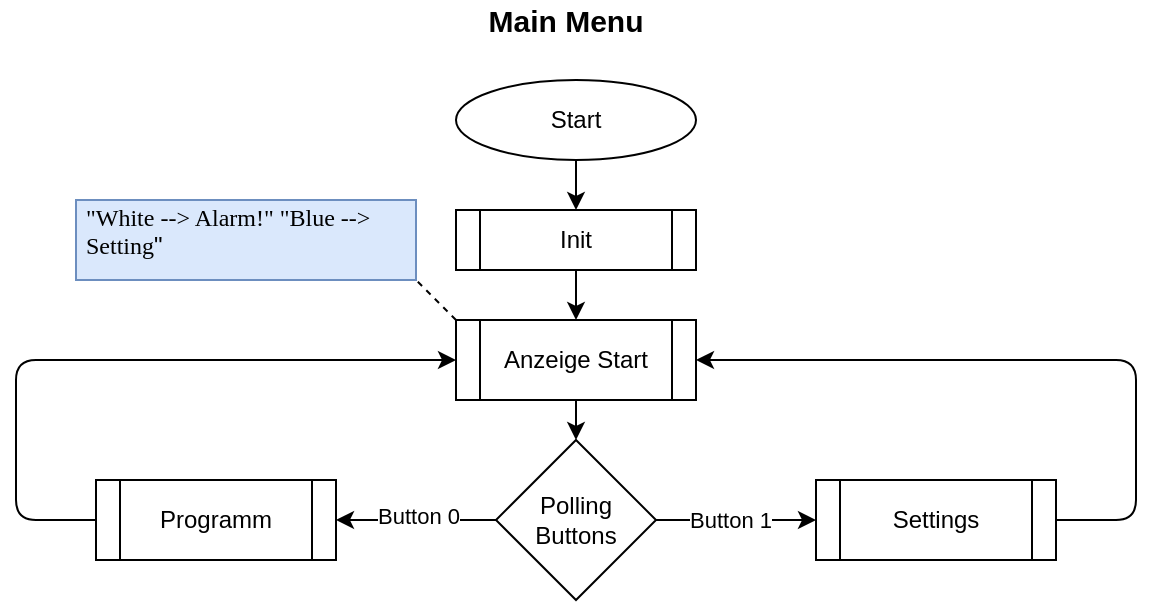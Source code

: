 <mxfile version="14.1.8" type="github" pages="5">
  <diagram id="rOT_2_1dodzJST7O1cHZ" name="Main Menu">
    <mxGraphModel dx="1069" dy="377" grid="1" gridSize="10" guides="1" tooltips="1" connect="1" arrows="1" fold="1" page="1" pageScale="1" pageWidth="827" pageHeight="1169" math="0" shadow="0">
      <root>
        <mxCell id="ULeVMZqXTmx9Lc_fdObT-0" />
        <mxCell id="ULeVMZqXTmx9Lc_fdObT-1" parent="ULeVMZqXTmx9Lc_fdObT-0" />
        <mxCell id="ULeVMZqXTmx9Lc_fdObT-3" value="&lt;b&gt;&lt;font style=&quot;font-size: 15px&quot;&gt;Main Menu&lt;/font&gt;&lt;/b&gt;" style="text;html=1;strokeColor=none;fillColor=none;align=center;verticalAlign=middle;whiteSpace=wrap;rounded=0;" parent="ULeVMZqXTmx9Lc_fdObT-1" vertex="1">
          <mxGeometry x="350" y="20" width="90" height="20" as="geometry" />
        </mxCell>
        <mxCell id="ULeVMZqXTmx9Lc_fdObT-4" value="Start" style="ellipse;whiteSpace=wrap;html=1;" parent="ULeVMZqXTmx9Lc_fdObT-1" vertex="1">
          <mxGeometry x="340" y="60" width="120" height="40" as="geometry" />
        </mxCell>
        <mxCell id="tujo50ms9TBHZp3e6txH-1" value="&lt;div&gt;Polling &lt;br&gt;&lt;/div&gt;&lt;div&gt;Buttons&lt;/div&gt;" style="rhombus;whiteSpace=wrap;html=1;strokeWidth=1;" parent="ULeVMZqXTmx9Lc_fdObT-1" vertex="1">
          <mxGeometry x="360" y="240" width="80" height="80" as="geometry" />
        </mxCell>
        <mxCell id="tujo50ms9TBHZp3e6txH-2" value="Anzeige Start" style="shape=process;rounded=0;whiteSpace=wrap;html=1;strokeWidth=1;" parent="ULeVMZqXTmx9Lc_fdObT-1" vertex="1">
          <mxGeometry x="340" y="180" width="120" height="40" as="geometry" />
        </mxCell>
        <mxCell id="tujo50ms9TBHZp3e6txH-3" value="Programm" style="shape=process;whiteSpace=wrap;html=1;backgroundOutline=1;strokeWidth=1;" parent="ULeVMZqXTmx9Lc_fdObT-1" vertex="1">
          <mxGeometry x="160" y="260" width="120" height="40" as="geometry" />
        </mxCell>
        <mxCell id="tujo50ms9TBHZp3e6txH-4" value="Settings" style="shape=process;whiteSpace=wrap;html=1;backgroundOutline=1;strokeWidth=1;" parent="ULeVMZqXTmx9Lc_fdObT-1" vertex="1">
          <mxGeometry x="520" y="260" width="120" height="40" as="geometry" />
        </mxCell>
        <mxCell id="tujo50ms9TBHZp3e6txH-5" value="" style="endArrow=classic;html=1;entryX=1;entryY=0.5;entryDx=0;entryDy=0;exitX=0;exitY=0.5;exitDx=0;exitDy=0;" parent="ULeVMZqXTmx9Lc_fdObT-1" source="tujo50ms9TBHZp3e6txH-1" target="tujo50ms9TBHZp3e6txH-3" edge="1">
          <mxGeometry width="50" height="50" relative="1" as="geometry">
            <mxPoint x="290" y="360" as="sourcePoint" />
            <mxPoint x="340" y="310" as="targetPoint" />
          </mxGeometry>
        </mxCell>
        <mxCell id="tujo50ms9TBHZp3e6txH-9" value="Button 0" style="edgeLabel;html=1;align=center;verticalAlign=middle;resizable=0;points=[];" parent="tujo50ms9TBHZp3e6txH-5" vertex="1" connectable="0">
          <mxGeometry x="0.246" y="-2" relative="1" as="geometry">
            <mxPoint x="11" as="offset" />
          </mxGeometry>
        </mxCell>
        <mxCell id="tujo50ms9TBHZp3e6txH-6" value="Button 1" style="endArrow=classic;html=1;entryX=0;entryY=0.5;entryDx=0;entryDy=0;" parent="ULeVMZqXTmx9Lc_fdObT-1" source="tujo50ms9TBHZp3e6txH-1" target="tujo50ms9TBHZp3e6txH-4" edge="1">
          <mxGeometry x="-0.077" width="50" height="50" relative="1" as="geometry">
            <mxPoint x="440" y="330" as="sourcePoint" />
            <mxPoint x="510.711" y="280" as="targetPoint" />
            <mxPoint as="offset" />
          </mxGeometry>
        </mxCell>
        <mxCell id="tujo50ms9TBHZp3e6txH-7" value="" style="endArrow=classic;html=1;entryX=0.5;entryY=0;entryDx=0;entryDy=0;exitX=0.5;exitY=1;exitDx=0;exitDy=0;" parent="ULeVMZqXTmx9Lc_fdObT-1" source="tujo50ms9TBHZp3e6txH-2" target="tujo50ms9TBHZp3e6txH-1" edge="1">
          <mxGeometry width="50" height="50" relative="1" as="geometry">
            <mxPoint x="310" y="310" as="sourcePoint" />
            <mxPoint x="360" y="260" as="targetPoint" />
          </mxGeometry>
        </mxCell>
        <mxCell id="PGZxKdtXXsf-hoG0dPuT-0" value="Init" style="shape=process;rounded=0;whiteSpace=wrap;html=1;strokeWidth=1;" parent="ULeVMZqXTmx9Lc_fdObT-1" vertex="1">
          <mxGeometry x="340" y="125" width="120" height="30" as="geometry" />
        </mxCell>
        <mxCell id="PGZxKdtXXsf-hoG0dPuT-1" value="" style="endArrow=classic;html=1;entryX=0.5;entryY=0;entryDx=0;entryDy=0;exitX=0.5;exitY=1;exitDx=0;exitDy=0;" parent="ULeVMZqXTmx9Lc_fdObT-1" source="ULeVMZqXTmx9Lc_fdObT-4" target="PGZxKdtXXsf-hoG0dPuT-0" edge="1">
          <mxGeometry width="50" height="50" relative="1" as="geometry">
            <mxPoint x="290" y="60" as="sourcePoint" />
            <mxPoint x="340" y="10" as="targetPoint" />
          </mxGeometry>
        </mxCell>
        <mxCell id="PGZxKdtXXsf-hoG0dPuT-3" value="" style="endArrow=classic;html=1;exitX=0.5;exitY=1;exitDx=0;exitDy=0;entryX=0.5;entryY=0;entryDx=0;entryDy=0;" parent="ULeVMZqXTmx9Lc_fdObT-1" source="PGZxKdtXXsf-hoG0dPuT-0" target="tujo50ms9TBHZp3e6txH-2" edge="1">
          <mxGeometry width="50" height="50" relative="1" as="geometry">
            <mxPoint x="390" y="140" as="sourcePoint" />
            <mxPoint x="440" y="90" as="targetPoint" />
          </mxGeometry>
        </mxCell>
        <mxCell id="PGZxKdtXXsf-hoG0dPuT-4" value="" style="endArrow=classic;html=1;exitX=0;exitY=0.5;exitDx=0;exitDy=0;entryX=0;entryY=0.5;entryDx=0;entryDy=0;" parent="ULeVMZqXTmx9Lc_fdObT-1" source="tujo50ms9TBHZp3e6txH-3" target="tujo50ms9TBHZp3e6txH-2" edge="1">
          <mxGeometry width="50" height="50" relative="1" as="geometry">
            <mxPoint x="90" y="350" as="sourcePoint" />
            <mxPoint x="140" y="300" as="targetPoint" />
            <Array as="points">
              <mxPoint x="120" y="280" />
              <mxPoint x="120" y="200" />
            </Array>
          </mxGeometry>
        </mxCell>
        <mxCell id="PGZxKdtXXsf-hoG0dPuT-5" value="" style="endArrow=classic;html=1;exitX=1;exitY=0.5;exitDx=0;exitDy=0;entryX=1;entryY=0.5;entryDx=0;entryDy=0;" parent="ULeVMZqXTmx9Lc_fdObT-1" source="tujo50ms9TBHZp3e6txH-4" target="tujo50ms9TBHZp3e6txH-2" edge="1">
          <mxGeometry width="50" height="50" relative="1" as="geometry">
            <mxPoint x="720" y="350" as="sourcePoint" />
            <mxPoint x="770" y="310" as="targetPoint" />
            <Array as="points">
              <mxPoint x="680" y="280" />
              <mxPoint x="680" y="200" />
            </Array>
          </mxGeometry>
        </mxCell>
        <mxCell id="0RazrIO-d-1Lry_KunXZ-0" value="&lt;p&gt;&lt;font face=&quot;Lucida Console&quot;&gt;&quot;White --&amp;gt; Alarm!&quot; &quot;Blue --&amp;gt; Setting&lt;/font&gt;&quot;&lt;br&gt;&lt;/p&gt;" style="text;html=1;strokeColor=#6c8ebf;fillColor=#dae8fc;spacing=5;spacingTop=-20;whiteSpace=wrap;overflow=hidden;rounded=0;" parent="ULeVMZqXTmx9Lc_fdObT-1" vertex="1">
          <mxGeometry x="150" y="120" width="170" height="40" as="geometry" />
        </mxCell>
        <mxCell id="sUHg1-Pz298uzqGLeuyY-0" value="" style="endArrow=none;dashed=1;html=1;entryX=1;entryY=1;entryDx=0;entryDy=0;exitX=0;exitY=0;exitDx=0;exitDy=0;" parent="ULeVMZqXTmx9Lc_fdObT-1" source="tujo50ms9TBHZp3e6txH-2" target="0RazrIO-d-1Lry_KunXZ-0" edge="1">
          <mxGeometry width="50" height="50" relative="1" as="geometry">
            <mxPoint x="390" y="160" as="sourcePoint" />
            <mxPoint x="440" y="110" as="targetPoint" />
          </mxGeometry>
        </mxCell>
      </root>
    </mxGraphModel>
  </diagram>
  <diagram id="Cs_5MTzE2tVfoofBbC0X" name="Settings">
    <mxGraphModel dx="1550" dy="547" grid="1" gridSize="10" guides="1" tooltips="1" connect="1" arrows="1" fold="1" page="1" pageScale="1" pageWidth="827" pageHeight="1169" math="0" shadow="0">
      <root>
        <mxCell id="uun37S1YXeA-4gwnj6Af-0" />
        <mxCell id="uun37S1YXeA-4gwnj6Af-1" parent="uun37S1YXeA-4gwnj6Af-0" />
        <mxCell id="uun37S1YXeA-4gwnj6Af-2" value="&lt;b&gt;&lt;font style=&quot;font-size: 15px&quot;&gt;Settings&lt;/font&gt;&lt;/b&gt;" style="text;html=1;strokeColor=none;fillColor=none;align=center;verticalAlign=middle;whiteSpace=wrap;rounded=0;strokeWidth=4;" parent="uun37S1YXeA-4gwnj6Af-1" vertex="1">
          <mxGeometry x="370" y="20" width="40" height="20" as="geometry" />
        </mxCell>
        <mxCell id="wjKPBIFovO-EprEUyrDN-30" style="edgeStyle=orthogonalEdgeStyle;rounded=0;orthogonalLoop=1;jettySize=auto;html=1;exitX=0.5;exitY=1;exitDx=0;exitDy=0;entryX=0.5;entryY=0;entryDx=0;entryDy=0;" parent="uun37S1YXeA-4gwnj6Af-1" source="uun37S1YXeA-4gwnj6Af-3" target="1HByYj29Go8zdHcYO53W-1" edge="1">
          <mxGeometry relative="1" as="geometry" />
        </mxCell>
        <mxCell id="uun37S1YXeA-4gwnj6Af-3" value="Start" style="ellipse;whiteSpace=wrap;html=1;" parent="uun37S1YXeA-4gwnj6Af-1" vertex="1">
          <mxGeometry x="330" y="65" width="120" height="50" as="geometry" />
        </mxCell>
        <mxCell id="wjKPBIFovO-EprEUyrDN-12" value="&amp;lt;=-1" style="edgeStyle=orthogonalEdgeStyle;rounded=0;orthogonalLoop=1;jettySize=auto;html=1;exitX=1;exitY=0.5;exitDx=0;exitDy=0;entryX=0;entryY=0.5;entryDx=0;entryDy=0;" parent="uun37S1YXeA-4gwnj6Af-1" edge="1">
          <mxGeometry relative="1" as="geometry">
            <mxPoint x="429" y="482.75" as="sourcePoint" />
            <mxPoint x="499" y="482.75" as="targetPoint" />
            <Array as="points">
              <mxPoint x="450" y="482.75" />
              <mxPoint x="450" y="482.75" />
            </Array>
          </mxGeometry>
        </mxCell>
        <mxCell id="wjKPBIFovO-EprEUyrDN-13" value="&amp;gt;=1" style="edgeStyle=orthogonalEdgeStyle;rounded=0;orthogonalLoop=1;jettySize=auto;html=1;exitX=0;exitY=0.5;exitDx=0;exitDy=0;" parent="uun37S1YXeA-4gwnj6Af-1" source="-KnNzTkH-OqxsifT787O-7" target="wjKPBIFovO-EprEUyrDN-10" edge="1">
          <mxGeometry relative="1" as="geometry" />
        </mxCell>
        <mxCell id="-KnNzTkH-OqxsifT787O-7" value="&lt;div&gt;Joystick&lt;/div&gt;&lt;div&gt;X-Wert&lt;br&gt;&lt;/div&gt;" style="rhombus;whiteSpace=wrap;html=1;" parent="uun37S1YXeA-4gwnj6Af-1" vertex="1">
          <mxGeometry x="350" y="443.75" width="80" height="80" as="geometry" />
        </mxCell>
        <mxCell id="Jq_nAqYJOBR7DEDlHNhW-0" value="&lt;p&gt;&lt;font face=&quot;Lucida Console&quot;&gt;&quot;Schwierigkeit:&amp;nbsp; &quot; &quot; [1]&amp;nbsp;&amp;nbsp; 2&amp;nbsp;&amp;nbsp;&amp;nbsp; 3&amp;nbsp;&amp;nbsp; &quot;&lt;/font&gt;&lt;br&gt;&lt;/p&gt;" style="text;html=1;strokeColor=#6c8ebf;fillColor=#dae8fc;spacing=5;spacingTop=-20;whiteSpace=wrap;overflow=hidden;rounded=0;" parent="uun37S1YXeA-4gwnj6Af-1" vertex="1">
          <mxGeometry x="530" y="610" width="140" height="35" as="geometry" />
        </mxCell>
        <mxCell id="Jq_nAqYJOBR7DEDlHNhW-2" value="&lt;div&gt;&lt;font face=&quot;Lucida Console&quot;&gt;&lt;br&gt;&lt;/font&gt;&lt;/div&gt;&lt;div&gt;&lt;font face=&quot;Lucida Console&quot;&gt;&quot;Touch ch12345678&quot;&lt;/font&gt;&lt;/div&gt;&lt;div&gt;&lt;font face=&quot;Lucida Console&quot;&gt;&quot;Test:&amp;nbsp; 101010101&quot;&lt;/font&gt;&lt;br&gt;&lt;/div&gt;" style="text;html=1;strokeColor=#6c8ebf;fillColor=#dae8fc;spacing=5;spacingTop=-20;whiteSpace=wrap;overflow=hidden;rounded=0;" parent="uun37S1YXeA-4gwnj6Af-1" vertex="1">
          <mxGeometry x="530" y="889" width="140" height="40" as="geometry" />
        </mxCell>
        <mxCell id="wjKPBIFovO-EprEUyrDN-29" style="edgeStyle=orthogonalEdgeStyle;rounded=0;orthogonalLoop=1;jettySize=auto;html=1;exitX=0.5;exitY=1;exitDx=0;exitDy=0;entryX=0.5;entryY=0;entryDx=0;entryDy=0;" parent="uun37S1YXeA-4gwnj6Af-1" source="1HByYj29Go8zdHcYO53W-1" target="vAqJvNbOjI83IijOuLHi-4" edge="1">
          <mxGeometry relative="1" as="geometry" />
        </mxCell>
        <mxCell id="1HByYj29Go8zdHcYO53W-1" value="LCD Anzeige 1" style="shape=process;rounded=0;whiteSpace=wrap;html=1;" parent="uun37S1YXeA-4gwnj6Af-1" vertex="1">
          <mxGeometry x="330" y="165" width="120" height="30" as="geometry" />
        </mxCell>
        <mxCell id="vAqJvNbOjI83IijOuLHi-0" value="&lt;div&gt;&lt;font face=&quot;Lucida Console&quot;&gt;&lt;br&gt;&lt;/font&gt;&lt;/div&gt;&lt;div&gt;&lt;font face=&quot;Lucida Console&quot;&gt;&quot;&amp;nbsp;&amp;nbsp;&amp;nbsp; Settings&amp;nbsp;&amp;nbsp;&amp;nbsp; &quot; &quot;&amp;nbsp;&amp;nbsp;&amp;nbsp;&amp;nbsp;&amp;nbsp;&amp;nbsp;&amp;nbsp;&amp;nbsp;&amp;nbsp;&amp;nbsp;&amp;nbsp;&amp;nbsp;&amp;nbsp;&amp;nbsp;&amp;nbsp; &quot;&lt;/font&gt;&lt;/div&gt;" style="text;html=1;strokeColor=#6c8ebf;fillColor=#dae8fc;spacing=5;spacingTop=-20;whiteSpace=wrap;overflow=hidden;rounded=0;" parent="uun37S1YXeA-4gwnj6Af-1" vertex="1">
          <mxGeometry x="480" y="160" width="140" height="40" as="geometry" />
        </mxCell>
        <mxCell id="vAqJvNbOjI83IijOuLHi-1" value="&lt;div&gt;&lt;font face=&quot;Lucida Console&quot;&gt;&lt;br&gt;&lt;/font&gt;&lt;/div&gt;&lt;div&gt;&lt;font face=&quot;Lucida Console&quot;&gt;&quot;Use Joystick!&amp;nbsp;&amp;nbsp; &quot;&lt;/font&gt;&lt;/div&gt;&lt;font face=&quot;Lucida Console&quot;&gt;&quot;Return w/ White &quot;&lt;/font&gt;" style="text;html=1;strokeColor=#6c8ebf;fillColor=#dae8fc;spacing=5;spacingTop=-20;whiteSpace=wrap;overflow=hidden;rounded=0;" parent="uun37S1YXeA-4gwnj6Af-1" vertex="1">
          <mxGeometry x="480" y="210" width="140" height="40" as="geometry" />
        </mxCell>
        <mxCell id="wjKPBIFovO-EprEUyrDN-28" style="edgeStyle=orthogonalEdgeStyle;rounded=0;orthogonalLoop=1;jettySize=auto;html=1;exitX=0.5;exitY=1;exitDx=0;exitDy=0;entryX=0.5;entryY=0;entryDx=0;entryDy=0;" parent="uun37S1YXeA-4gwnj6Af-1" source="vAqJvNbOjI83IijOuLHi-4" target="mrlAL78-2xYan0Vsk7di-4" edge="1">
          <mxGeometry relative="1" as="geometry" />
        </mxCell>
        <mxCell id="vAqJvNbOjI83IijOuLHi-4" value="LCD Anzeige 2" style="shape=process;rounded=0;whiteSpace=wrap;html=1;" parent="uun37S1YXeA-4gwnj6Af-1" vertex="1">
          <mxGeometry x="330" y="215" width="120" height="30" as="geometry" />
        </mxCell>
        <mxCell id="vAqJvNbOjI83IijOuLHi-6" value="&lt;p&gt;&lt;font face=&quot;Lucida Console&quot;&gt;&quot;Geraeteauswahl: &quot; &quot;[Joystick] Touch&quot;&lt;/font&gt;&lt;br&gt;&lt;/p&gt;" style="text;html=1;strokeColor=#6c8ebf;fillColor=#dae8fc;spacing=5;spacingTop=-20;whiteSpace=wrap;overflow=hidden;rounded=0;" parent="uun37S1YXeA-4gwnj6Af-1" vertex="1">
          <mxGeometry x="530" y="769" width="140" height="33.75" as="geometry" />
        </mxCell>
        <mxCell id="vAqJvNbOjI83IijOuLHi-8" value="&lt;p&gt;&lt;font face=&quot;Lucida Console&quot;&gt;&quot;Geraeteauswahl: &quot; &quot;Joystick [Touch]&quot;&lt;/font&gt;&lt;br&gt;&lt;/p&gt;" style="text;html=1;strokeColor=#6c8ebf;fillColor=#dae8fc;spacing=5;spacingTop=-20;whiteSpace=wrap;overflow=hidden;rounded=0;" parent="uun37S1YXeA-4gwnj6Af-1" vertex="1">
          <mxGeometry x="530" y="807.75" width="140" height="33.75" as="geometry" />
        </mxCell>
        <mxCell id="vAqJvNbOjI83IijOuLHi-11" value="&lt;p&gt;&lt;font face=&quot;Lucida Console&quot;&gt;&quot;Schwierigkeit:&amp;nbsp; &quot; &quot;&amp;nbsp; 1&amp;nbsp;&amp;nbsp; [2] &amp;nbsp; 3&amp;nbsp;&amp;nbsp; &quot;&lt;/font&gt;&lt;br&gt;&lt;/p&gt;" style="text;html=1;strokeColor=#6c8ebf;fillColor=#dae8fc;spacing=5;spacingTop=-20;whiteSpace=wrap;overflow=hidden;rounded=0;" parent="uun37S1YXeA-4gwnj6Af-1" vertex="1">
          <mxGeometry x="530" y="650" width="140" height="35" as="geometry" />
        </mxCell>
        <mxCell id="vAqJvNbOjI83IijOuLHi-14" value="&lt;div&gt;&lt;font face=&quot;Lucida Console&quot;&gt;&lt;br&gt;&lt;/font&gt;&lt;/div&gt;&lt;div&gt;&lt;font face=&quot;Lucida Console&quot;&gt;&quot;Joystick Test:&amp;nbsp; &quot; &quot;Push Joystick&amp;nbsp;&amp;nbsp; &quot;&lt;/font&gt;&lt;/div&gt;" style="text;html=1;strokeColor=#6c8ebf;fillColor=#dae8fc;spacing=5;spacingTop=-20;whiteSpace=wrap;overflow=hidden;rounded=0;" parent="uun37S1YXeA-4gwnj6Af-1" vertex="1">
          <mxGeometry x="530" y="985" width="140" height="40" as="geometry" />
        </mxCell>
        <mxCell id="vAqJvNbOjI83IijOuLHi-15" value="&lt;div&gt;&lt;font face=&quot;Lucida Console&quot;&gt;&lt;br&gt;&lt;/font&gt;&lt;/div&gt;&lt;div&gt;&lt;font face=&quot;Lucida Console&quot;&gt;&quot;X:&amp;nbsp; 405 &amp;nbsp; &amp;nbsp;&amp;nbsp;&amp;nbsp;&amp;nbsp;&amp;nbsp; &quot;&lt;/font&gt;&lt;/div&gt;&lt;font face=&quot;Lucida Console&quot;&gt;&quot;Y:&amp;nbsp; 451 &amp;nbsp;&amp;nbsp;&amp;nbsp;&amp;nbsp;&amp;nbsp;&amp;nbsp;&amp;nbsp; &quot;&lt;/font&gt;" style="text;html=1;strokeColor=#6c8ebf;fillColor=#dae8fc;spacing=5;spacingTop=-20;whiteSpace=wrap;overflow=hidden;rounded=0;" parent="uun37S1YXeA-4gwnj6Af-1" vertex="1">
          <mxGeometry x="530" y="1031" width="140" height="40" as="geometry" />
        </mxCell>
        <mxCell id="mrlAL78-2xYan0Vsk7di-1" value="&lt;p&gt;&lt;font face=&quot;Lucida Console&quot;&gt;&quot;Schwierigkeit:&amp;nbsp; &quot; &quot;&amp;nbsp; 1&amp;nbsp;&amp;nbsp;&amp;nbsp; 2&amp;nbsp;&amp;nbsp; [3]&amp;nbsp; &quot;&lt;/font&gt;&lt;br&gt;&lt;/p&gt;" style="text;html=1;strokeColor=#6c8ebf;fillColor=#dae8fc;spacing=5;spacingTop=-20;whiteSpace=wrap;overflow=hidden;rounded=0;" parent="uun37S1YXeA-4gwnj6Af-1" vertex="1">
          <mxGeometry x="530" y="690" width="140" height="35" as="geometry" />
        </mxCell>
        <mxCell id="77kqG6WdW_Cnqp1EFLJf-6" style="edgeStyle=orthogonalEdgeStyle;rounded=0;orthogonalLoop=1;jettySize=auto;html=1;exitX=0.5;exitY=1;exitDx=0;exitDy=0;entryX=0.5;entryY=0;entryDx=0;entryDy=0;" parent="uun37S1YXeA-4gwnj6Af-1" source="mrlAL78-2xYan0Vsk7di-4" target="77kqG6WdW_Cnqp1EFLJf-1" edge="1">
          <mxGeometry relative="1" as="geometry" />
        </mxCell>
        <mxCell id="mrlAL78-2xYan0Vsk7di-4" value="Poll Joystick &amp;amp; Button " style="rounded=0;whiteSpace=wrap;html=1;" parent="uun37S1YXeA-4gwnj6Af-1" vertex="1">
          <mxGeometry x="330" y="270" width="120" height="30" as="geometry" />
        </mxCell>
        <mxCell id="wjKPBIFovO-EprEUyrDN-24" style="edgeStyle=orthogonalEdgeStyle;rounded=0;orthogonalLoop=1;jettySize=auto;html=1;exitX=1;exitY=0.5;exitDx=0;exitDy=0;entryX=1;entryY=0.5;entryDx=0;entryDy=0;" parent="uun37S1YXeA-4gwnj6Af-1" source="wjKPBIFovO-EprEUyrDN-2" target="mrlAL78-2xYan0Vsk7di-4" edge="1">
          <mxGeometry relative="1" as="geometry" />
        </mxCell>
        <mxCell id="wjKPBIFovO-EprEUyrDN-2" value="Choose Difficulty" style="shape=process;whiteSpace=wrap;html=1;backgroundOutline=1;" parent="uun37S1YXeA-4gwnj6Af-1" vertex="1">
          <mxGeometry x="510" y="578.75" width="170" height="25" as="geometry" />
        </mxCell>
        <mxCell id="08cTuWnzyetX0roK-11g-23" style="edgeStyle=orthogonalEdgeStyle;rounded=0;orthogonalLoop=1;jettySize=auto;html=1;exitX=1;exitY=0.5;exitDx=0;exitDy=0;" parent="uun37S1YXeA-4gwnj6Af-1" source="wjKPBIFovO-EprEUyrDN-3" edge="1">
          <mxGeometry relative="1" as="geometry">
            <mxPoint x="700" y="590" as="targetPoint" />
          </mxGeometry>
        </mxCell>
        <mxCell id="wjKPBIFovO-EprEUyrDN-3" value="Choose Device" style="shape=process;whiteSpace=wrap;html=1;backgroundOutline=1;" parent="uun37S1YXeA-4gwnj6Af-1" vertex="1">
          <mxGeometry x="510" y="740" width="170" height="23.12" as="geometry" />
        </mxCell>
        <mxCell id="wjKPBIFovO-EprEUyrDN-16" style="edgeStyle=orthogonalEdgeStyle;rounded=0;orthogonalLoop=1;jettySize=auto;html=1;exitX=0.5;exitY=1;exitDx=0;exitDy=0;" parent="uun37S1YXeA-4gwnj6Af-1" source="wjKPBIFovO-EprEUyrDN-8" edge="1">
          <mxGeometry relative="1" as="geometry">
            <mxPoint x="390" y="578.75" as="targetPoint" />
          </mxGeometry>
        </mxCell>
        <mxCell id="wjKPBIFovO-EprEUyrDN-8" value="Setting Pos +" style="shape=process;rounded=0;whiteSpace=wrap;html=1;" parent="uun37S1YXeA-4gwnj6Af-1" vertex="1">
          <mxGeometry x="500" y="468.75" width="120" height="30" as="geometry" />
        </mxCell>
        <mxCell id="wjKPBIFovO-EprEUyrDN-15" style="edgeStyle=orthogonalEdgeStyle;rounded=0;orthogonalLoop=1;jettySize=auto;html=1;exitX=0.5;exitY=0;exitDx=0;exitDy=0;entryX=0.5;entryY=0;entryDx=0;entryDy=0;" parent="uun37S1YXeA-4gwnj6Af-1" source="wjKPBIFovO-EprEUyrDN-10" target="wjKPBIFovO-EprEUyrDN-14" edge="1">
          <mxGeometry relative="1" as="geometry" />
        </mxCell>
        <mxCell id="wjKPBIFovO-EprEUyrDN-10" value="Setting Pos -" style="shape=process;rounded=0;whiteSpace=wrap;html=1;direction=west;" parent="uun37S1YXeA-4gwnj6Af-1" vertex="1">
          <mxGeometry x="160" y="468.75" width="120" height="30" as="geometry" />
        </mxCell>
        <mxCell id="wjKPBIFovO-EprEUyrDN-17" value="0" style="edgeStyle=orthogonalEdgeStyle;rounded=0;orthogonalLoop=1;jettySize=auto;html=1;exitX=1;exitY=0.5;exitDx=0;exitDy=0;entryX=0;entryY=0.5;entryDx=0;entryDy=0;" parent="uun37S1YXeA-4gwnj6Af-1" source="wjKPBIFovO-EprEUyrDN-14" target="wjKPBIFovO-EprEUyrDN-2" edge="1">
          <mxGeometry relative="1" as="geometry" />
        </mxCell>
        <mxCell id="wjKPBIFovO-EprEUyrDN-20" style="edgeStyle=orthogonalEdgeStyle;rounded=0;orthogonalLoop=1;jettySize=auto;html=1;exitX=1;exitY=1;exitDx=0;exitDy=0;entryX=0;entryY=0.5;entryDx=0;entryDy=0;" parent="uun37S1YXeA-4gwnj6Af-1" source="wjKPBIFovO-EprEUyrDN-14" target="wjKPBIFovO-EprEUyrDN-3" edge="1">
          <mxGeometry relative="1" as="geometry">
            <Array as="points">
              <mxPoint x="440" y="639" />
              <mxPoint x="440" y="752" />
            </Array>
          </mxGeometry>
        </mxCell>
        <mxCell id="wjKPBIFovO-EprEUyrDN-23" value="1" style="edgeLabel;html=1;align=center;verticalAlign=middle;resizable=0;points=[];" parent="wjKPBIFovO-EprEUyrDN-20" vertex="1" connectable="0">
          <mxGeometry x="-0.226" relative="1" as="geometry">
            <mxPoint as="offset" />
          </mxGeometry>
        </mxCell>
        <mxCell id="wjKPBIFovO-EprEUyrDN-21" value="2" style="edgeStyle=orthogonalEdgeStyle;rounded=0;orthogonalLoop=1;jettySize=auto;html=1;exitX=0.5;exitY=1;exitDx=0;exitDy=0;entryX=0;entryY=0.5;entryDx=0;entryDy=0;" parent="uun37S1YXeA-4gwnj6Af-1" source="wjKPBIFovO-EprEUyrDN-14" target="wjKPBIFovO-EprEUyrDN-18" edge="1">
          <mxGeometry relative="1" as="geometry" />
        </mxCell>
        <mxCell id="08cTuWnzyetX0roK-11g-17" style="edgeStyle=orthogonalEdgeStyle;rounded=0;orthogonalLoop=1;jettySize=auto;html=1;exitX=0;exitY=1;exitDx=0;exitDy=0;entryX=0;entryY=0.5;entryDx=0;entryDy=0;" parent="uun37S1YXeA-4gwnj6Af-1" source="wjKPBIFovO-EprEUyrDN-14" target="wjKPBIFovO-EprEUyrDN-19" edge="1">
          <mxGeometry relative="1" as="geometry">
            <Array as="points">
              <mxPoint x="340" y="639" />
              <mxPoint x="340" y="968" />
            </Array>
          </mxGeometry>
        </mxCell>
        <mxCell id="08cTuWnzyetX0roK-11g-19" value="3" style="edgeLabel;html=1;align=center;verticalAlign=middle;resizable=0;points=[];" parent="08cTuWnzyetX0roK-11g-17" vertex="1" connectable="0">
          <mxGeometry x="0.604" relative="1" as="geometry">
            <mxPoint as="offset" />
          </mxGeometry>
        </mxCell>
        <mxCell id="wjKPBIFovO-EprEUyrDN-14" value="Setting Pos?" style="rhombus;whiteSpace=wrap;html=1;" parent="uun37S1YXeA-4gwnj6Af-1" vertex="1">
          <mxGeometry x="350" y="578.75" width="80" height="80" as="geometry" />
        </mxCell>
        <mxCell id="08cTuWnzyetX0roK-11g-24" style="edgeStyle=orthogonalEdgeStyle;rounded=0;orthogonalLoop=1;jettySize=auto;html=1;exitX=1;exitY=0.5;exitDx=0;exitDy=0;" parent="uun37S1YXeA-4gwnj6Af-1" source="wjKPBIFovO-EprEUyrDN-18" edge="1">
          <mxGeometry relative="1" as="geometry">
            <mxPoint x="700" y="750" as="targetPoint" />
          </mxGeometry>
        </mxCell>
        <mxCell id="wjKPBIFovO-EprEUyrDN-18" value="Touch test" style="shape=process;whiteSpace=wrap;html=1;backgroundOutline=1;" parent="uun37S1YXeA-4gwnj6Af-1" vertex="1">
          <mxGeometry x="510" y="860" width="170" height="23.12" as="geometry" />
        </mxCell>
        <mxCell id="08cTuWnzyetX0roK-11g-25" style="edgeStyle=orthogonalEdgeStyle;rounded=0;orthogonalLoop=1;jettySize=auto;html=1;exitX=1;exitY=0.5;exitDx=0;exitDy=0;" parent="uun37S1YXeA-4gwnj6Af-1" source="wjKPBIFovO-EprEUyrDN-19" edge="1">
          <mxGeometry relative="1" as="geometry">
            <mxPoint x="700" y="870" as="targetPoint" />
          </mxGeometry>
        </mxCell>
        <mxCell id="wjKPBIFovO-EprEUyrDN-19" value="Joystick test" style="shape=process;whiteSpace=wrap;html=1;backgroundOutline=1;" parent="uun37S1YXeA-4gwnj6Af-1" vertex="1">
          <mxGeometry x="510" y="956.88" width="170" height="23.12" as="geometry" />
        </mxCell>
        <mxCell id="77kqG6WdW_Cnqp1EFLJf-3" value="False" style="edgeStyle=orthogonalEdgeStyle;rounded=0;orthogonalLoop=1;jettySize=auto;html=1;exitX=0.5;exitY=1;exitDx=0;exitDy=0;entryX=0.5;entryY=0;entryDx=0;entryDy=0;" parent="uun37S1YXeA-4gwnj6Af-1" source="77kqG6WdW_Cnqp1EFLJf-1" target="-KnNzTkH-OqxsifT787O-7" edge="1">
          <mxGeometry relative="1" as="geometry" />
        </mxCell>
        <mxCell id="77kqG6WdW_Cnqp1EFLJf-4" value="True" style="edgeStyle=orthogonalEdgeStyle;rounded=0;orthogonalLoop=1;jettySize=auto;html=1;exitX=0;exitY=0.5;exitDx=0;exitDy=0;" parent="uun37S1YXeA-4gwnj6Af-1" source="77kqG6WdW_Cnqp1EFLJf-1" edge="1">
          <mxGeometry relative="1" as="geometry">
            <mxPoint x="270" y="355" as="targetPoint" />
          </mxGeometry>
        </mxCell>
        <mxCell id="77kqG6WdW_Cnqp1EFLJf-1" value="&lt;div&gt;Button 0?&lt;br&gt;&lt;/div&gt;" style="rhombus;whiteSpace=wrap;html=1;" parent="uun37S1YXeA-4gwnj6Af-1" vertex="1">
          <mxGeometry x="350" y="315" width="80" height="80" as="geometry" />
        </mxCell>
        <mxCell id="77kqG6WdW_Cnqp1EFLJf-5" value="Return to Main" style="ellipse;whiteSpace=wrap;html=1;" parent="uun37S1YXeA-4gwnj6Af-1" vertex="1">
          <mxGeometry x="150" y="330" width="120" height="50" as="geometry" />
        </mxCell>
      </root>
    </mxGraphModel>
  </diagram>
  <diagram id="aKbDtMCXZxBv86g-48Vn" name="Programm">
    <mxGraphModel dx="1550" dy="547" grid="1" gridSize="10" guides="1" tooltips="1" connect="1" arrows="1" fold="1" page="1" pageScale="1" pageWidth="827" pageHeight="1169" math="0" shadow="0">
      <root>
        <mxCell id="KEhaxL_38UV0xd30VIly-0" />
        <mxCell id="KEhaxL_38UV0xd30VIly-1" parent="KEhaxL_38UV0xd30VIly-0" />
        <mxCell id="KEhaxL_38UV0xd30VIly-2" value="&lt;b&gt;&lt;font style=&quot;font-size: 15px&quot;&gt;Programm ausführung&lt;/font&gt;&lt;/b&gt;" style="text;html=1;strokeColor=none;fillColor=none;align=center;verticalAlign=middle;whiteSpace=wrap;rounded=0;" parent="KEhaxL_38UV0xd30VIly-1" vertex="1">
          <mxGeometry x="380" y="20" width="30" height="20" as="geometry" />
        </mxCell>
        <mxCell id="KEhaxL_38UV0xd30VIly-3" value="Start" style="ellipse;whiteSpace=wrap;html=1;" parent="KEhaxL_38UV0xd30VIly-1" vertex="1">
          <mxGeometry x="340" y="60" width="120" height="33" as="geometry" />
        </mxCell>
        <mxCell id="w4U5owQXirnziFyodLbK-1" value="LCD Anzeige 1" style="shape=process;rounded=0;whiteSpace=wrap;html=1;strokeWidth=1;" parent="KEhaxL_38UV0xd30VIly-1" vertex="1">
          <mxGeometry x="340" y="123" width="120" height="30" as="geometry" />
        </mxCell>
        <mxCell id="w4U5owQXirnziFyodLbK-2" value="" style="endArrow=classic;html=1;exitX=0.5;exitY=1;exitDx=0;exitDy=0;entryX=0.5;entryY=0;entryDx=0;entryDy=0;" parent="KEhaxL_38UV0xd30VIly-1" source="KEhaxL_38UV0xd30VIly-3" target="w4U5owQXirnziFyodLbK-1" edge="1">
          <mxGeometry width="50" height="50" relative="1" as="geometry">
            <mxPoint x="170" y="193" as="sourcePoint" />
            <mxPoint x="220" y="143" as="targetPoint" />
          </mxGeometry>
        </mxCell>
        <mxCell id="4A0vGVJmUOQ4t2wKJRQN-0" value="&lt;div&gt;&lt;font face=&quot;Lucida Console&quot;&gt;&lt;br&gt;&lt;/font&gt;&lt;/div&gt;&lt;div&gt;&lt;font face=&quot;Lucida Console&quot;&gt;&quot;Alarm! Wach auf!&quot;&lt;/font&gt;&lt;/div&gt;&lt;font face=&quot;Lucida Console&quot;&gt;&quot;&amp;lt;Beep Beep Beep&amp;gt;&quot;&lt;/font&gt;" style="text;html=1;strokeColor=#6c8ebf;fillColor=#dae8fc;spacing=5;spacingTop=-20;whiteSpace=wrap;overflow=hidden;rounded=0;" parent="KEhaxL_38UV0xd30VIly-1" vertex="1">
          <mxGeometry x="499" y="118" width="140" height="40" as="geometry" />
        </mxCell>
        <mxCell id="4A0vGVJmUOQ4t2wKJRQN-9" value="1" style="edgeStyle=orthogonalEdgeStyle;rounded=0;orthogonalLoop=1;jettySize=auto;html=1;exitX=0;exitY=0.5;exitDx=0;exitDy=0;" parent="KEhaxL_38UV0xd30VIly-1" source="4A0vGVJmUOQ4t2wKJRQN-1" edge="1">
          <mxGeometry relative="1" as="geometry">
            <mxPoint x="270" y="225" as="targetPoint" />
          </mxGeometry>
        </mxCell>
        <mxCell id="4A0vGVJmUOQ4t2wKJRQN-10" value="0" style="edgeStyle=orthogonalEdgeStyle;rounded=0;orthogonalLoop=1;jettySize=auto;html=1;exitX=1;exitY=0.5;exitDx=0;exitDy=0;entryX=0;entryY=0.5;entryDx=0;entryDy=0;" parent="KEhaxL_38UV0xd30VIly-1" source="4A0vGVJmUOQ4t2wKJRQN-1" target="4A0vGVJmUOQ4t2wKJRQN-6" edge="1">
          <mxGeometry relative="1" as="geometry" />
        </mxCell>
        <mxCell id="4A0vGVJmUOQ4t2wKJRQN-1" value="if (get_device())" style="rhombus;whiteSpace=wrap;html=1;" parent="KEhaxL_38UV0xd30VIly-1" vertex="1">
          <mxGeometry x="350" y="180" width="100" height="90" as="geometry" />
        </mxCell>
        <mxCell id="4A0vGVJmUOQ4t2wKJRQN-2" value="" style="endArrow=classic;html=1;exitX=0.5;exitY=1;exitDx=0;exitDy=0;entryX=0.5;entryY=0;entryDx=0;entryDy=0;" parent="KEhaxL_38UV0xd30VIly-1" source="w4U5owQXirnziFyodLbK-1" target="4A0vGVJmUOQ4t2wKJRQN-1" edge="1">
          <mxGeometry width="50" height="50" relative="1" as="geometry">
            <mxPoint x="400" y="153" as="sourcePoint" />
            <mxPoint x="400" y="240" as="targetPoint" />
          </mxGeometry>
        </mxCell>
        <mxCell id="4A0vGVJmUOQ4t2wKJRQN-3" value="&lt;div&gt;&lt;font face=&quot;Lucida Console&quot;&gt;&lt;br&gt;&lt;/font&gt;&lt;/div&gt;&lt;div&gt;&lt;font face=&quot;Lucida Console&quot;&gt;&quot;Stop den Arlam! &quot;&lt;/font&gt;&lt;/div&gt;&lt;font face=&quot;Lucida Console&quot;&gt;&quot;---&amp;lt;Joystick&amp;gt;---&quot;&lt;/font&gt;" style="text;html=1;strokeColor=#6c8ebf;fillColor=#dae8fc;spacing=5;spacingTop=-20;whiteSpace=wrap;overflow=hidden;rounded=0;" parent="KEhaxL_38UV0xd30VIly-1" vertex="1">
          <mxGeometry x="499" y="250" width="140" height="40" as="geometry" />
        </mxCell>
        <mxCell id="4A0vGVJmUOQ4t2wKJRQN-4" value="&lt;div&gt;&lt;font face=&quot;Lucida Console&quot;&gt;&lt;br&gt;&lt;/font&gt;&lt;/div&gt;&lt;div&gt;&lt;font face=&quot;Lucida Console&quot;&gt;&quot;Stop den Arlam! &quot;&lt;/font&gt;&lt;/div&gt;&lt;font face=&quot;Lucida Console&quot;&gt;&quot;----&amp;lt;Touch&amp;gt;-----&quot;&lt;/font&gt;" style="text;html=1;strokeColor=#6c8ebf;fillColor=#dae8fc;spacing=5;spacingTop=-20;whiteSpace=wrap;overflow=hidden;rounded=0;" parent="KEhaxL_38UV0xd30VIly-1" vertex="1">
          <mxGeometry x="159" y="250" width="140" height="40" as="geometry" />
        </mxCell>
        <mxCell id="4A0vGVJmUOQ4t2wKJRQN-11" style="edgeStyle=orthogonalEdgeStyle;rounded=0;orthogonalLoop=1;jettySize=auto;html=1;exitX=0;exitY=0.5;exitDx=0;exitDy=0;" parent="KEhaxL_38UV0xd30VIly-1" source="4A0vGVJmUOQ4t2wKJRQN-5" edge="1">
          <mxGeometry relative="1" as="geometry">
            <mxPoint x="400" y="330" as="targetPoint" />
            <Array as="points">
              <mxPoint x="140" y="225" />
              <mxPoint x="140" y="300" />
              <mxPoint x="400" y="300" />
            </Array>
          </mxGeometry>
        </mxCell>
        <mxCell id="4A0vGVJmUOQ4t2wKJRQN-5" value="LCD Anzeige Device" style="shape=process;rounded=0;whiteSpace=wrap;html=1;strokeWidth=1;" parent="KEhaxL_38UV0xd30VIly-1" vertex="1">
          <mxGeometry x="159" y="210" width="120" height="30" as="geometry" />
        </mxCell>
        <mxCell id="4A0vGVJmUOQ4t2wKJRQN-12" style="edgeStyle=orthogonalEdgeStyle;rounded=0;orthogonalLoop=1;jettySize=auto;html=1;exitX=1;exitY=0.5;exitDx=0;exitDy=0;entryX=0.5;entryY=0;entryDx=0;entryDy=0;" parent="KEhaxL_38UV0xd30VIly-1" source="4A0vGVJmUOQ4t2wKJRQN-6" target="4A0vGVJmUOQ4t2wKJRQN-14" edge="1">
          <mxGeometry relative="1" as="geometry">
            <mxPoint x="400" y="330" as="targetPoint" />
            <Array as="points">
              <mxPoint x="660" y="225" />
              <mxPoint x="660" y="300" />
              <mxPoint x="400" y="300" />
            </Array>
          </mxGeometry>
        </mxCell>
        <mxCell id="4A0vGVJmUOQ4t2wKJRQN-6" value="LCD Anzeige Device" style="shape=process;rounded=0;whiteSpace=wrap;html=1;strokeWidth=1;" parent="KEhaxL_38UV0xd30VIly-1" vertex="1">
          <mxGeometry x="520" y="210" width="120" height="30" as="geometry" />
        </mxCell>
        <mxCell id="4A0vGVJmUOQ4t2wKJRQN-13" value="&lt;div&gt;&lt;font face=&quot;Lucida Console&quot;&gt;&lt;br&gt;&lt;/font&gt;&lt;/div&gt;&lt;div&gt;&lt;font face=&quot;Lucida Console&quot;&gt;&quot;Schwierigkeit:&amp;nbsp; &quot;&lt;/font&gt;&lt;/div&gt;&lt;font face=&quot;Lucida Console&quot;&gt;&quot;&amp;nbsp;&amp;nbsp;&amp;nbsp;&amp;nbsp; .:| |:.&amp;nbsp; &amp;nbsp; &quot;&lt;/font&gt;" style="text;html=1;strokeColor=#6c8ebf;fillColor=#dae8fc;spacing=5;spacingTop=-20;whiteSpace=wrap;overflow=hidden;rounded=0;" parent="KEhaxL_38UV0xd30VIly-1" vertex="1">
          <mxGeometry x="495" y="325" width="140" height="40" as="geometry" />
        </mxCell>
        <mxCell id="4A0vGVJmUOQ4t2wKJRQN-19" style="edgeStyle=orthogonalEdgeStyle;rounded=0;orthogonalLoop=1;jettySize=auto;html=1;exitX=0.5;exitY=1;exitDx=0;exitDy=0;entryX=0.5;entryY=0;entryDx=0;entryDy=0;" parent="KEhaxL_38UV0xd30VIly-1" source="4A0vGVJmUOQ4t2wKJRQN-14" target="4A0vGVJmUOQ4t2wKJRQN-17" edge="1">
          <mxGeometry relative="1" as="geometry" />
        </mxCell>
        <mxCell id="4A0vGVJmUOQ4t2wKJRQN-14" value="LCD Anzeige Difficulity" style="shape=process;rounded=0;whiteSpace=wrap;html=1;strokeWidth=1;" parent="KEhaxL_38UV0xd30VIly-1" vertex="1">
          <mxGeometry x="335" y="330" width="130" height="30" as="geometry" />
        </mxCell>
        <mxCell id="4A0vGVJmUOQ4t2wKJRQN-22" style="edgeStyle=orthogonalEdgeStyle;rounded=0;orthogonalLoop=1;jettySize=auto;html=1;exitX=0.5;exitY=1;exitDx=0;exitDy=0;entryX=0.5;entryY=0;entryDx=0;entryDy=0;" parent="KEhaxL_38UV0xd30VIly-1" source="4A0vGVJmUOQ4t2wKJRQN-17" target="4A0vGVJmUOQ4t2wKJRQN-18" edge="1">
          <mxGeometry relative="1" as="geometry" />
        </mxCell>
        <mxCell id="4A0vGVJmUOQ4t2wKJRQN-17" value="lcd_set_cursor(1, 8);" style="shape=process;whiteSpace=wrap;html=1;backgroundOutline=1;strokeWidth=1;" parent="KEhaxL_38UV0xd30VIly-1" vertex="1">
          <mxGeometry x="320" y="380" width="160" height="30" as="geometry" />
        </mxCell>
        <mxCell id="4A0vGVJmUOQ4t2wKJRQN-30" style="edgeStyle=orthogonalEdgeStyle;rounded=0;orthogonalLoop=1;jettySize=auto;html=1;exitX=0.5;exitY=1;exitDx=0;exitDy=0;entryX=0.5;entryY=0;entryDx=0;entryDy=0;" parent="KEhaxL_38UV0xd30VIly-1" source="4A0vGVJmUOQ4t2wKJRQN-18" target="4A0vGVJmUOQ4t2wKJRQN-24" edge="1">
          <mxGeometry relative="1" as="geometry" />
        </mxCell>
        <mxCell id="4A0vGVJmUOQ4t2wKJRQN-18" value="lcd_print_char(get_difficulty()+ 0x31);" style="shape=process;whiteSpace=wrap;html=1;backgroundOutline=1;strokeWidth=1;" parent="KEhaxL_38UV0xd30VIly-1" vertex="1">
          <mxGeometry x="270" y="430" width="260" height="30" as="geometry" />
        </mxCell>
        <mxCell id="4A0vGVJmUOQ4t2wKJRQN-23" value="&lt;div&gt;&lt;font face=&quot;Lucida Console&quot;&gt;&lt;br&gt;&lt;/font&gt;&lt;/div&gt;&lt;div&gt;&lt;font face=&quot;Lucida Console&quot;&gt;&quot;Schwierigkeit:&amp;nbsp; &quot;&lt;/font&gt;&lt;/div&gt;&lt;font face=&quot;Lucida Console&quot;&gt;&quot;&amp;nbsp;&amp;nbsp;&amp;nbsp;&amp;nbsp; .:|1|:.&amp;nbsp; &amp;nbsp; &quot;&lt;/font&gt;" style="text;html=1;strokeColor=#6c8ebf;fillColor=#dae8fc;spacing=5;spacingTop=-20;whiteSpace=wrap;overflow=hidden;rounded=0;" parent="KEhaxL_38UV0xd30VIly-1" vertex="1">
          <mxGeometry x="555" y="425" width="140" height="40" as="geometry" />
        </mxCell>
        <mxCell id="4A0vGVJmUOQ4t2wKJRQN-25" value="0" style="edgeStyle=orthogonalEdgeStyle;rounded=0;orthogonalLoop=1;jettySize=auto;html=1;exitX=1;exitY=0.5;exitDx=0;exitDy=0;entryX=0;entryY=0.5;entryDx=0;entryDy=0;" parent="KEhaxL_38UV0xd30VIly-1" source="4A0vGVJmUOQ4t2wKJRQN-24" target="4A0vGVJmUOQ4t2wKJRQN-27" edge="1">
          <mxGeometry relative="1" as="geometry">
            <mxPoint x="520" y="525" as="targetPoint" />
          </mxGeometry>
        </mxCell>
        <mxCell id="4A0vGVJmUOQ4t2wKJRQN-29" value="1" style="edgeStyle=orthogonalEdgeStyle;rounded=0;orthogonalLoop=1;jettySize=auto;html=1;exitX=0;exitY=0.5;exitDx=0;exitDy=0;entryX=1;entryY=0.5;entryDx=0;entryDy=0;" parent="KEhaxL_38UV0xd30VIly-1" source="4A0vGVJmUOQ4t2wKJRQN-24" target="4A0vGVJmUOQ4t2wKJRQN-28" edge="1">
          <mxGeometry relative="1" as="geometry" />
        </mxCell>
        <mxCell id="4A0vGVJmUOQ4t2wKJRQN-24" value="if (get_device())" style="rhombus;whiteSpace=wrap;html=1;" parent="KEhaxL_38UV0xd30VIly-1" vertex="1">
          <mxGeometry x="350" y="480" width="100" height="90" as="geometry" />
        </mxCell>
        <mxCell id="4A0vGVJmUOQ4t2wKJRQN-35" style="edgeStyle=orthogonalEdgeStyle;rounded=0;orthogonalLoop=1;jettySize=auto;html=1;exitX=0.5;exitY=1;exitDx=0;exitDy=0;entryX=1;entryY=0.5;entryDx=0;entryDy=0;" parent="KEhaxL_38UV0xd30VIly-1" source="4A0vGVJmUOQ4t2wKJRQN-27" target="4A0vGVJmUOQ4t2wKJRQN-33" edge="1">
          <mxGeometry relative="1" as="geometry" />
        </mxCell>
        <mxCell id="4A0vGVJmUOQ4t2wKJRQN-27" value="Joystick Programm" style="shape=process;whiteSpace=wrap;html=1;backgroundOutline=1;strokeWidth=1;" parent="KEhaxL_38UV0xd30VIly-1" vertex="1">
          <mxGeometry x="520" y="511.25" width="135" height="27.5" as="geometry" />
        </mxCell>
        <mxCell id="4A0vGVJmUOQ4t2wKJRQN-34" style="edgeStyle=orthogonalEdgeStyle;rounded=0;orthogonalLoop=1;jettySize=auto;html=1;exitX=0.5;exitY=1;exitDx=0;exitDy=0;entryX=0;entryY=0.5;entryDx=0;entryDy=0;" parent="KEhaxL_38UV0xd30VIly-1" source="4A0vGVJmUOQ4t2wKJRQN-28" target="4A0vGVJmUOQ4t2wKJRQN-33" edge="1">
          <mxGeometry relative="1" as="geometry" />
        </mxCell>
        <mxCell id="4A0vGVJmUOQ4t2wKJRQN-28" value="Touch Programm" style="shape=process;whiteSpace=wrap;html=1;backgroundOutline=1;strokeWidth=1;" parent="KEhaxL_38UV0xd30VIly-1" vertex="1">
          <mxGeometry x="159" y="511.25" width="120" height="27.5" as="geometry" />
        </mxCell>
        <mxCell id="4A0vGVJmUOQ4t2wKJRQN-33" value="Return to Main" style="ellipse;whiteSpace=wrap;html=1;strokeWidth=1;" parent="KEhaxL_38UV0xd30VIly-1" vertex="1">
          <mxGeometry x="340" y="585" width="120" height="35" as="geometry" />
        </mxCell>
      </root>
    </mxGraphModel>
  </diagram>
  <diagram id="DA1pJhKhQm84i91Z6nkL" name="Touch">
    <mxGraphModel dx="1550" dy="547" grid="1" gridSize="10" guides="1" tooltips="1" connect="1" arrows="1" fold="1" page="1" pageScale="1" pageWidth="827" pageHeight="1169" math="0" shadow="0">
      <root>
        <mxCell id="1ppHwi-NvwBJnUBROgsM-0" />
        <mxCell id="1ppHwi-NvwBJnUBROgsM-1" parent="1ppHwi-NvwBJnUBROgsM-0" />
        <mxCell id="HJ2tnnet9dO_6xSTzEu2-0" value="" style="endArrow=classic;html=1;exitX=0;exitY=0.5;exitDx=0;exitDy=0;entryX=0.5;entryY=0;entryDx=0;entryDy=0;" edge="1" parent="1ppHwi-NvwBJnUBROgsM-1" target="HJ2tnnet9dO_6xSTzEu2-23">
          <mxGeometry width="50" height="50" relative="1" as="geometry">
            <mxPoint x="605" y="10" as="sourcePoint" />
            <mxPoint x="465" y="85" as="targetPoint" />
            <Array as="points">
              <mxPoint x="465" y="10" />
            </Array>
          </mxGeometry>
        </mxCell>
        <mxCell id="HJ2tnnet9dO_6xSTzEu2-1" value="0" style="edgeLabel;html=1;align=center;verticalAlign=middle;resizable=0;points=[];" vertex="1" connectable="0" parent="HJ2tnnet9dO_6xSTzEu2-0">
          <mxGeometry x="-0.674" y="2" relative="1" as="geometry">
            <mxPoint y="-2" as="offset" />
          </mxGeometry>
        </mxCell>
        <mxCell id="HJ2tnnet9dO_6xSTzEu2-2" value="&lt;div&gt;Anzeige &lt;br&gt;&lt;/div&gt;&lt;div&gt;Richtungen&lt;br&gt;&lt;/div&gt;" style="rounded=0;whiteSpace=wrap;html=1;strokeWidth=1;" vertex="1" parent="1ppHwi-NvwBJnUBROgsM-1">
          <mxGeometry x="405" y="115" width="120" height="60" as="geometry" />
        </mxCell>
        <mxCell id="HJ2tnnet9dO_6xSTzEu2-3" value="" style="edgeStyle=orthogonalEdgeStyle;rounded=0;orthogonalLoop=1;jettySize=auto;html=1;" edge="1" parent="1ppHwi-NvwBJnUBROgsM-1" source="HJ2tnnet9dO_6xSTzEu2-4" target="HJ2tnnet9dO_6xSTzEu2-5">
          <mxGeometry relative="1" as="geometry" />
        </mxCell>
        <mxCell id="HJ2tnnet9dO_6xSTzEu2-4" value="&lt;div&gt;Anzeige &lt;br&gt;&lt;/div&gt;&lt;div&gt;Richtungen&lt;br&gt;&lt;/div&gt;" style="rounded=0;whiteSpace=wrap;html=1;strokeWidth=1;" vertex="1" parent="1ppHwi-NvwBJnUBROgsM-1">
          <mxGeometry x="405" y="115" width="120" height="60" as="geometry" />
        </mxCell>
        <mxCell id="HJ2tnnet9dO_6xSTzEu2-5" value="Eingabe einlesen " style="rounded=0;whiteSpace=wrap;html=1;strokeWidth=1;" vertex="1" parent="1ppHwi-NvwBJnUBROgsM-1">
          <mxGeometry x="405" y="195" width="120" height="60" as="geometry" />
        </mxCell>
        <mxCell id="HJ2tnnet9dO_6xSTzEu2-6" value="Neuer Char anzeigen" style="rounded=0;whiteSpace=wrap;html=1;strokeWidth=1;" vertex="1" parent="1ppHwi-NvwBJnUBROgsM-1">
          <mxGeometry x="405" y="395" width="120" height="60" as="geometry" />
        </mxCell>
        <mxCell id="HJ2tnnet9dO_6xSTzEu2-7" value="True" style="edgeStyle=orthogonalEdgeStyle;rounded=0;orthogonalLoop=1;jettySize=auto;html=1;exitX=0.5;exitY=1;exitDx=0;exitDy=0;entryX=0.5;entryY=0;entryDx=0;entryDy=0;" edge="1" parent="1ppHwi-NvwBJnUBROgsM-1" source="HJ2tnnet9dO_6xSTzEu2-8" target="HJ2tnnet9dO_6xSTzEu2-6">
          <mxGeometry relative="1" as="geometry" />
        </mxCell>
        <mxCell id="HJ2tnnet9dO_6xSTzEu2-8" value="Eingabe richtig?" style="rhombus;whiteSpace=wrap;html=1;strokeWidth=1;" vertex="1" parent="1ppHwi-NvwBJnUBROgsM-1">
          <mxGeometry x="425" y="275" width="80" height="80" as="geometry" />
        </mxCell>
        <mxCell id="HJ2tnnet9dO_6xSTzEu2-9" value="" style="endArrow=classic;html=1;exitX=1;exitY=0.5;exitDx=0;exitDy=0;entryX=1;entryY=0.5;entryDx=0;entryDy=0;" edge="1" parent="1ppHwi-NvwBJnUBROgsM-1" source="HJ2tnnet9dO_6xSTzEu2-8" target="HJ2tnnet9dO_6xSTzEu2-23">
          <mxGeometry width="50" height="50" relative="1" as="geometry">
            <mxPoint x="465" y="385" as="sourcePoint" />
            <mxPoint x="535" y="95" as="targetPoint" />
            <Array as="points">
              <mxPoint x="575" y="315" />
              <mxPoint x="575" y="65" />
            </Array>
          </mxGeometry>
        </mxCell>
        <mxCell id="HJ2tnnet9dO_6xSTzEu2-10" value="False" style="edgeLabel;html=1;align=center;verticalAlign=middle;resizable=0;points=[];" vertex="1" connectable="0" parent="HJ2tnnet9dO_6xSTzEu2-9">
          <mxGeometry x="-0.767" y="-1" relative="1" as="geometry">
            <mxPoint x="-7" y="-1" as="offset" />
          </mxGeometry>
        </mxCell>
        <mxCell id="HJ2tnnet9dO_6xSTzEu2-11" value="" style="endArrow=classic;html=1;exitX=0.5;exitY=1;exitDx=0;exitDy=0;entryX=0.5;entryY=0;entryDx=0;entryDy=0;" edge="1" parent="1ppHwi-NvwBJnUBROgsM-1" source="HJ2tnnet9dO_6xSTzEu2-5" target="HJ2tnnet9dO_6xSTzEu2-8">
          <mxGeometry width="50" height="50" relative="1" as="geometry">
            <mxPoint x="715" y="315" as="sourcePoint" />
            <mxPoint x="765" y="265" as="targetPoint" />
          </mxGeometry>
        </mxCell>
        <mxCell id="HJ2tnnet9dO_6xSTzEu2-12" value="True" style="edgeStyle=orthogonalEdgeStyle;rounded=0;orthogonalLoop=1;jettySize=auto;html=1;exitX=1;exitY=0.5;exitDx=0;exitDy=0;entryX=0;entryY=0.5;entryDx=0;entryDy=0;" edge="1" parent="1ppHwi-NvwBJnUBROgsM-1" source="HJ2tnnet9dO_6xSTzEu2-13">
          <mxGeometry relative="1" as="geometry">
            <mxPoint x="595" y="595" as="targetPoint" />
          </mxGeometry>
        </mxCell>
        <mxCell id="HJ2tnnet9dO_6xSTzEu2-13" value="Last Char?" style="rhombus;whiteSpace=wrap;html=1;strokeWidth=1;" vertex="1" parent="1ppHwi-NvwBJnUBROgsM-1">
          <mxGeometry x="425" y="555" width="80" height="80" as="geometry" />
        </mxCell>
        <mxCell id="HJ2tnnet9dO_6xSTzEu2-14" value="" style="endArrow=classic;html=1;exitX=0;exitY=0.5;exitDx=0;exitDy=0;entryX=0;entryY=0.5;entryDx=0;entryDy=0;" edge="1" parent="1ppHwi-NvwBJnUBROgsM-1" source="HJ2tnnet9dO_6xSTzEu2-13" target="HJ2tnnet9dO_6xSTzEu2-5">
          <mxGeometry width="50" height="50" relative="1" as="geometry">
            <mxPoint x="365" y="465" as="sourcePoint" />
            <mxPoint x="415" y="415" as="targetPoint" />
            <Array as="points">
              <mxPoint x="355" y="595" />
              <mxPoint x="355" y="225" />
            </Array>
          </mxGeometry>
        </mxCell>
        <mxCell id="HJ2tnnet9dO_6xSTzEu2-15" value="False" style="edgeLabel;html=1;align=center;verticalAlign=middle;resizable=0;points=[];" vertex="1" connectable="0" parent="HJ2tnnet9dO_6xSTzEu2-14">
          <mxGeometry x="-0.942" y="2" relative="1" as="geometry">
            <mxPoint x="-16" y="-3" as="offset" />
          </mxGeometry>
        </mxCell>
        <mxCell id="HJ2tnnet9dO_6xSTzEu2-16" value="Increment Pos" style="rounded=0;whiteSpace=wrap;html=1;strokeWidth=1;" vertex="1" parent="1ppHwi-NvwBJnUBROgsM-1">
          <mxGeometry x="405" y="473" width="120" height="60" as="geometry" />
        </mxCell>
        <mxCell id="HJ2tnnet9dO_6xSTzEu2-17" value="" style="endArrow=classic;html=1;exitX=0.5;exitY=1;exitDx=0;exitDy=0;" edge="1" parent="1ppHwi-NvwBJnUBROgsM-1" source="HJ2tnnet9dO_6xSTzEu2-6" target="HJ2tnnet9dO_6xSTzEu2-16">
          <mxGeometry width="50" height="50" relative="1" as="geometry">
            <mxPoint x="585" y="521" as="sourcePoint" />
            <mxPoint x="635" y="471" as="targetPoint" />
          </mxGeometry>
        </mxCell>
        <mxCell id="HJ2tnnet9dO_6xSTzEu2-18" value="" style="endArrow=classic;html=1;exitX=0.5;exitY=1;exitDx=0;exitDy=0;entryX=0.5;entryY=0;entryDx=0;entryDy=0;" edge="1" parent="1ppHwi-NvwBJnUBROgsM-1" source="HJ2tnnet9dO_6xSTzEu2-16" target="HJ2tnnet9dO_6xSTzEu2-13">
          <mxGeometry width="50" height="50" relative="1" as="geometry">
            <mxPoint x="575" y="591" as="sourcePoint" />
            <mxPoint x="465" y="551" as="targetPoint" />
          </mxGeometry>
        </mxCell>
        <mxCell id="HJ2tnnet9dO_6xSTzEu2-19" value="Glückwunsch Message" style="rounded=0;whiteSpace=wrap;html=1;strokeWidth=1;" vertex="1" parent="1ppHwi-NvwBJnUBROgsM-1">
          <mxGeometry x="595" y="665" width="120" height="60" as="geometry" />
        </mxCell>
        <mxCell id="HJ2tnnet9dO_6xSTzEu2-20" value="" style="endArrow=classic;html=1;exitX=0.5;exitY=1;exitDx=0;exitDy=0;entryX=0.5;entryY=0;entryDx=0;entryDy=0;" edge="1" parent="1ppHwi-NvwBJnUBROgsM-1" source="HJ2tnnet9dO_6xSTzEu2-19" target="HJ2tnnet9dO_6xSTzEu2-27">
          <mxGeometry width="50" height="50" relative="1" as="geometry">
            <mxPoint x="495" y="845" as="sourcePoint" />
            <mxPoint x="655" y="735" as="targetPoint" />
          </mxGeometry>
        </mxCell>
        <mxCell id="HJ2tnnet9dO_6xSTzEu2-21" value="Main Menu" style="shape=process;whiteSpace=wrap;html=1;backgroundOutline=1;strokeWidth=1;" vertex="1" parent="1ppHwi-NvwBJnUBROgsM-1">
          <mxGeometry x="755" y="765" width="120" height="60" as="geometry" />
        </mxCell>
        <mxCell id="HJ2tnnet9dO_6xSTzEu2-22" style="edgeStyle=orthogonalEdgeStyle;rounded=0;orthogonalLoop=1;jettySize=auto;html=1;exitX=0.5;exitY=1;exitDx=0;exitDy=0;entryX=0.5;entryY=0;entryDx=0;entryDy=0;" edge="1" parent="1ppHwi-NvwBJnUBROgsM-1" source="HJ2tnnet9dO_6xSTzEu2-23" target="HJ2tnnet9dO_6xSTzEu2-4">
          <mxGeometry relative="1" as="geometry" />
        </mxCell>
        <mxCell id="HJ2tnnet9dO_6xSTzEu2-23" value="Code generieren" style="rounded=0;whiteSpace=wrap;html=1;strokeWidth=1;" vertex="1" parent="1ppHwi-NvwBJnUBROgsM-1">
          <mxGeometry x="405" y="35" width="120" height="60" as="geometry" />
        </mxCell>
        <mxCell id="HJ2tnnet9dO_6xSTzEu2-24" value="&lt;h1&gt;Programm Anzeige&lt;/h1&gt;&lt;p&gt;Bravo Richtig! :-P&lt;br&gt;&lt;/p&gt;Blau --&amp;gt; Exit!&lt;br&gt;&lt;p&gt;&lt;br&gt;&lt;/p&gt;" style="text;html=1;strokeColor=#6c8ebf;fillColor=#dae8fc;spacing=5;spacingTop=-20;whiteSpace=wrap;overflow=hidden;rounded=0;" vertex="1" parent="1ppHwi-NvwBJnUBROgsM-1">
          <mxGeometry x="745" y="635" width="240" height="110" as="geometry" />
        </mxCell>
        <mxCell id="HJ2tnnet9dO_6xSTzEu2-25" value="&lt;h1&gt;Programm Anzeige&lt;/h1&gt;&lt;div&gt;(Pfeile zu Anzeige)&lt;br&gt;&lt;/div&gt;&lt;p&gt;&amp;gt;&amp;lt;&amp;lt;vvv^^ (Zielcode 4,8,16 je nach Schwierigkeit)&lt;/p&gt;&lt;p&gt;&amp;gt;&amp;lt;&amp;lt;vvv....(aktuelle Eingabe)&lt;br&gt;&lt;/p&gt;&lt;p&gt;&lt;br&gt;&lt;/p&gt;" style="text;html=1;strokeColor=#6c8ebf;fillColor=#dae8fc;spacing=5;spacingTop=-20;whiteSpace=wrap;overflow=hidden;rounded=0;" vertex="1" parent="1ppHwi-NvwBJnUBROgsM-1">
          <mxGeometry y="110" width="240" height="145" as="geometry" />
        </mxCell>
        <mxCell id="HJ2tnnet9dO_6xSTzEu2-26" value="True" style="edgeStyle=orthogonalEdgeStyle;rounded=0;orthogonalLoop=1;jettySize=auto;html=1;exitX=1;exitY=0.5;exitDx=0;exitDy=0;entryX=0;entryY=0.5;entryDx=0;entryDy=0;" edge="1" parent="1ppHwi-NvwBJnUBROgsM-1" source="HJ2tnnet9dO_6xSTzEu2-27" target="HJ2tnnet9dO_6xSTzEu2-21">
          <mxGeometry relative="1" as="geometry" />
        </mxCell>
        <mxCell id="HJ2tnnet9dO_6xSTzEu2-27" value="&lt;div&gt;Blue Button&lt;/div&gt;&lt;div&gt;press&lt;br&gt;&lt;/div&gt;" style="rhombus;whiteSpace=wrap;html=1;strokeWidth=1;" vertex="1" parent="1ppHwi-NvwBJnUBROgsM-1">
          <mxGeometry x="615" y="755" width="80" height="80" as="geometry" />
        </mxCell>
        <mxCell id="HJ2tnnet9dO_6xSTzEu2-28" value="False" style="endArrow=classic;html=1;exitX=0;exitY=0.5;exitDx=0;exitDy=0;entryX=0;entryY=0.5;entryDx=0;entryDy=0;" edge="1" parent="1ppHwi-NvwBJnUBROgsM-1" source="HJ2tnnet9dO_6xSTzEu2-27" target="HJ2tnnet9dO_6xSTzEu2-19">
          <mxGeometry x="-0.74" width="50" height="50" relative="1" as="geometry">
            <mxPoint x="575" y="795" as="sourcePoint" />
            <mxPoint x="625" y="745" as="targetPoint" />
            <Array as="points">
              <mxPoint x="555" y="795" />
              <mxPoint x="555" y="695" />
            </Array>
            <mxPoint as="offset" />
          </mxGeometry>
        </mxCell>
      </root>
    </mxGraphModel>
  </diagram>
  <diagram id="h3U50SaLKP96tEh7HwcO" name="Joystick">
    <mxGraphModel dx="1550" dy="547" grid="1" gridSize="10" guides="1" tooltips="1" connect="1" arrows="1" fold="1" page="1" pageScale="1" pageWidth="827" pageHeight="1169" math="0" shadow="0">
      <root>
        <mxCell id="6EeywIuSSmuNAl2YN2hx-0" />
        <mxCell id="6EeywIuSSmuNAl2YN2hx-1" parent="6EeywIuSSmuNAl2YN2hx-0" />
        <mxCell id="JV6kj8Sau53b7PtYVxJr-0" value="&lt;div&gt;&lt;b&gt;&lt;font style=&quot;font-size: 15px&quot;&gt;Joystick&lt;br&gt;&lt;/font&gt;&lt;/b&gt;&lt;/div&gt;&lt;div&gt;&lt;b&gt;&lt;font style=&quot;font-size: 15px&quot;&gt;Programm&lt;/font&gt;&lt;/b&gt;&lt;/div&gt;" style="text;html=1;strokeColor=none;fillColor=none;align=center;verticalAlign=middle;whiteSpace=wrap;rounded=0;" parent="6EeywIuSSmuNAl2YN2hx-1" vertex="1">
          <mxGeometry x="385" y="20" width="30" height="20" as="geometry" />
        </mxCell>
        <mxCell id="OzK1QASRCKUcGp0T1S-Y-55" style="edgeStyle=orthogonalEdgeStyle;rounded=0;orthogonalLoop=1;jettySize=auto;html=1;exitX=0.5;exitY=1;exitDx=0;exitDy=0;entryX=0.5;entryY=0;entryDx=0;entryDy=0;" edge="1" parent="6EeywIuSSmuNAl2YN2hx-1" source="JV6kj8Sau53b7PtYVxJr-1" target="OzK1QASRCKUcGp0T1S-Y-54">
          <mxGeometry relative="1" as="geometry" />
        </mxCell>
        <mxCell id="JV6kj8Sau53b7PtYVxJr-1" value="Start" style="ellipse;whiteSpace=wrap;html=1;" parent="6EeywIuSSmuNAl2YN2hx-1" vertex="1">
          <mxGeometry x="339" y="60" width="120" height="33" as="geometry" />
        </mxCell>
        <mxCell id="mUxZGglT5tJOYEj1zue7-3" value="true" style="edgeStyle=orthogonalEdgeStyle;rounded=0;orthogonalLoop=1;jettySize=auto;html=1;exitX=1;exitY=0.5;exitDx=0;exitDy=0;" parent="6EeywIuSSmuNAl2YN2hx-1" source="mUxZGglT5tJOYEj1zue7-0" target="mUxZGglT5tJOYEj1zue7-1" edge="1">
          <mxGeometry relative="1" as="geometry" />
        </mxCell>
        <mxCell id="mUxZGglT5tJOYEj1zue7-8" style="edgeStyle=orthogonalEdgeStyle;rounded=0;orthogonalLoop=1;jettySize=auto;html=1;exitX=0.5;exitY=1;exitDx=0;exitDy=0;entryX=0.5;entryY=0;entryDx=0;entryDy=0;" parent="6EeywIuSSmuNAl2YN2hx-1" source="mUxZGglT5tJOYEj1zue7-0" edge="1" target="mUxZGglT5tJOYEj1zue7-15">
          <mxGeometry relative="1" as="geometry">
            <mxPoint x="399" y="310" as="targetPoint" />
          </mxGeometry>
        </mxCell>
        <mxCell id="mUxZGglT5tJOYEj1zue7-12" value="false" style="edgeLabel;html=1;align=center;verticalAlign=middle;resizable=0;points=[];" parent="mUxZGglT5tJOYEj1zue7-8" vertex="1" connectable="0">
          <mxGeometry x="-0.222" y="3" relative="1" as="geometry">
            <mxPoint as="offset" />
          </mxGeometry>
        </mxCell>
        <mxCell id="mUxZGglT5tJOYEj1zue7-0" value="reset?" style="rhombus;whiteSpace=wrap;html=1;strokeWidth=1;" parent="6EeywIuSSmuNAl2YN2hx-1" vertex="1">
          <mxGeometry x="359" y="140" width="80" height="80" as="geometry" />
        </mxCell>
        <mxCell id="mUxZGglT5tJOYEj1zue7-10" style="edgeStyle=orthogonalEdgeStyle;rounded=0;orthogonalLoop=1;jettySize=auto;html=1;exitX=0.5;exitY=1;exitDx=0;exitDy=0;entryX=0.5;entryY=0;entryDx=0;entryDy=0;" parent="6EeywIuSSmuNAl2YN2hx-1" source="mUxZGglT5tJOYEj1zue7-1" edge="1">
          <mxGeometry relative="1" as="geometry">
            <mxPoint x="559" y="240" as="targetPoint" />
          </mxGeometry>
        </mxCell>
        <mxCell id="mUxZGglT5tJOYEj1zue7-1" value="&lt;div&gt;reset = 0;&lt;/div&gt;&lt;div&gt;pos = 0;&lt;/div&gt;&lt;div&gt;input = 0;&lt;/div&gt;&lt;div&gt;mask = 0xfffffffc;&lt;/div&gt;" style="rounded=0;whiteSpace=wrap;html=1;strokeWidth=1;" parent="6EeywIuSSmuNAl2YN2hx-1" vertex="1">
          <mxGeometry x="499" y="145" width="120" height="70" as="geometry" />
        </mxCell>
        <mxCell id="mUxZGglT5tJOYEj1zue7-13" style="edgeStyle=orthogonalEdgeStyle;rounded=0;orthogonalLoop=1;jettySize=auto;html=1;exitX=0.5;exitY=1;exitDx=0;exitDy=0;entryX=0.5;entryY=0;entryDx=0;entryDy=0;" parent="6EeywIuSSmuNAl2YN2hx-1" edge="1">
          <mxGeometry relative="1" as="geometry">
            <mxPoint x="399" y="370" as="sourcePoint" />
            <mxPoint x="399" y="390" as="targetPoint" />
          </mxGeometry>
        </mxCell>
        <mxCell id="mUxZGglT5tJOYEj1zue7-11" style="edgeStyle=orthogonalEdgeStyle;rounded=0;orthogonalLoop=1;jettySize=auto;html=1;exitX=0.5;exitY=1;exitDx=0;exitDy=0;entryX=0.5;entryY=0;entryDx=0;entryDy=0;" parent="6EeywIuSSmuNAl2YN2hx-1" target="mUxZGglT5tJOYEj1zue7-7" edge="1">
          <mxGeometry relative="1" as="geometry">
            <mxPoint x="559" y="270" as="sourcePoint" />
          </mxGeometry>
        </mxCell>
        <mxCell id="mUxZGglT5tJOYEj1zue7-9" style="edgeStyle=orthogonalEdgeStyle;rounded=0;orthogonalLoop=1;jettySize=auto;html=1;exitX=0.5;exitY=1;exitDx=0;exitDy=0;entryX=1;entryY=0.5;entryDx=0;entryDy=0;" parent="6EeywIuSSmuNAl2YN2hx-1" source="mUxZGglT5tJOYEj1zue7-7" target="mUxZGglT5tJOYEj1zue7-15" edge="1">
          <mxGeometry relative="1" as="geometry">
            <mxPoint x="459" y="325" as="targetPoint" />
            <Array as="points">
              <mxPoint x="559" y="355" />
            </Array>
          </mxGeometry>
        </mxCell>
        <mxCell id="mUxZGglT5tJOYEj1zue7-7" value="Zufallszahl als Pfeile darstellen (Leserichtung vertauscht)" style="shape=process;rounded=0;whiteSpace=wrap;html=1;strokeWidth=1;" parent="6EeywIuSSmuNAl2YN2hx-1" vertex="1">
          <mxGeometry x="480" y="290" width="160" height="50" as="geometry" />
        </mxCell>
        <mxCell id="mUxZGglT5tJOYEj1zue7-20" style="edgeStyle=orthogonalEdgeStyle;rounded=0;orthogonalLoop=1;jettySize=auto;html=1;exitX=0.5;exitY=1;exitDx=0;exitDy=0;entryX=0.5;entryY=0;entryDx=0;entryDy=0;" parent="6EeywIuSSmuNAl2YN2hx-1" source="mUxZGglT5tJOYEj1zue7-14" target="mUxZGglT5tJOYEj1zue7-17" edge="1">
          <mxGeometry relative="1" as="geometry" />
        </mxCell>
        <mxCell id="mUxZGglT5tJOYEj1zue7-14" value="&amp;nbsp;Als Pfeil auf LCD darstellen" style="shape=process;whiteSpace=wrap;html=1;backgroundOutline=1;strokeWidth=1;" parent="6EeywIuSSmuNAl2YN2hx-1" vertex="1">
          <mxGeometry x="339" y="460" width="120" height="30" as="geometry" />
        </mxCell>
        <mxCell id="mUxZGglT5tJOYEj1zue7-15" value="Joystick pollen" style="shape=process;whiteSpace=wrap;html=1;backgroundOutline=1;strokeWidth=1;" parent="6EeywIuSSmuNAl2YN2hx-1" vertex="1">
          <mxGeometry x="339" y="340" width="120" height="30" as="geometry" />
        </mxCell>
        <mxCell id="mUxZGglT5tJOYEj1zue7-24" style="edgeStyle=orthogonalEdgeStyle;rounded=0;orthogonalLoop=1;jettySize=auto;html=1;exitX=0.5;exitY=1;exitDx=0;exitDy=0;entryX=0.5;entryY=0;entryDx=0;entryDy=0;" parent="6EeywIuSSmuNAl2YN2hx-1" source="mUxZGglT5tJOYEj1zue7-17" edge="1">
          <mxGeometry relative="1" as="geometry">
            <mxPoint x="399" y="559.5" as="targetPoint" />
          </mxGeometry>
        </mxCell>
        <mxCell id="mUxZGglT5tJOYEj1zue7-17" value="&lt;div&gt;input =&amp;nbsp; &lt;br&gt;&lt;/div&gt;&lt;div&gt;input | (tbn &amp;lt;&amp;lt; pos);&lt;/div&gt;" style="rounded=0;whiteSpace=wrap;html=1;strokeWidth=1;" parent="6EeywIuSSmuNAl2YN2hx-1" vertex="1">
          <mxGeometry x="339" y="510" width="120" height="30" as="geometry" />
        </mxCell>
        <mxCell id="mUxZGglT5tJOYEj1zue7-19" style="edgeStyle=orthogonalEdgeStyle;rounded=0;orthogonalLoop=1;jettySize=auto;html=1;entryX=0.5;entryY=0;entryDx=0;entryDy=0;" parent="6EeywIuSSmuNAl2YN2hx-1" source="mUxZGglT5tJOYEj1zue7-18" target="mUxZGglT5tJOYEj1zue7-14" edge="1">
          <mxGeometry relative="1" as="geometry" />
        </mxCell>
        <mxCell id="mUxZGglT5tJOYEj1zue7-18" value="Joystick in 2 Bit&amp;nbsp; Darstellung (tbn) konvertieren" style="shape=process;whiteSpace=wrap;html=1;backgroundOutline=1;strokeWidth=1;" parent="6EeywIuSSmuNAl2YN2hx-1" vertex="1">
          <mxGeometry x="339" y="390" width="120" height="50" as="geometry" />
        </mxCell>
        <mxCell id="OzK1QASRCKUcGp0T1S-Y-23" value="true" style="edgeStyle=orthogonalEdgeStyle;rounded=0;orthogonalLoop=1;jettySize=auto;html=1;exitX=1;exitY=0.5;exitDx=0;exitDy=0;entryX=0;entryY=0.5;entryDx=0;entryDy=0;" edge="1" parent="6EeywIuSSmuNAl2YN2hx-1" source="mUxZGglT5tJOYEj1zue7-25" target="OzK1QASRCKUcGp0T1S-Y-10">
          <mxGeometry relative="1" as="geometry" />
        </mxCell>
        <mxCell id="OzK1QASRCKUcGp0T1S-Y-41" value="false" style="edgeStyle=orthogonalEdgeStyle;rounded=0;orthogonalLoop=1;jettySize=auto;html=1;exitX=0.5;exitY=1;exitDx=0;exitDy=0;entryX=0.5;entryY=0;entryDx=0;entryDy=0;" edge="1" parent="6EeywIuSSmuNAl2YN2hx-1" source="mUxZGglT5tJOYEj1zue7-25" target="OzK1QASRCKUcGp0T1S-Y-7">
          <mxGeometry relative="1" as="geometry" />
        </mxCell>
        <mxCell id="mUxZGglT5tJOYEj1zue7-25" value="&lt;div&gt;input != &lt;br&gt;&lt;/div&gt;&lt;div&gt;(rn &amp;amp; ~mask)&lt;/div&gt;" style="rhombus;whiteSpace=wrap;html=1;strokeWidth=1;" parent="6EeywIuSSmuNAl2YN2hx-1" vertex="1">
          <mxGeometry x="346.5" y="610" width="105" height="100" as="geometry" />
        </mxCell>
        <mxCell id="OzK1QASRCKUcGp0T1S-Y-2" value="&lt;div&gt;&lt;font face=&quot;Lucida Console&quot;&gt;&lt;br&gt;&lt;/font&gt;&lt;/div&gt;&lt;div&gt;&lt;font face=&quot;Lucida Console&quot;&gt;&quot;v^&lt;/font&gt;&lt;font face=&quot;Lucida Console&quot;&gt;→&lt;/font&gt;&lt;font face=&quot;Lucida Console&quot;&gt;←&lt;/font&gt;&lt;font face=&quot;Lucida Console&quot;&gt;v^&lt;/font&gt;&lt;font face=&quot;Lucida Console&quot;&gt;v^&lt;/font&gt;&lt;font face=&quot;Lucida Console&quot;&gt;v^&lt;/font&gt;&lt;font face=&quot;Lucida Console&quot;&gt;→&lt;/font&gt;&lt;font face=&quot;Lucida Console&quot;&gt;←&lt;/font&gt;&lt;font face=&quot;Lucida Console&quot;&gt;←&lt;/font&gt;&lt;font face=&quot;Lucida Console&quot;&gt;v^&lt;/font&gt;&lt;font face=&quot;Lucida Console&quot;&gt;v&lt;/font&gt;&lt;font face=&quot;Lucida Console&quot;&gt;&quot;&lt;/font&gt;&lt;/div&gt;&lt;font face=&quot;Lucida Console&quot;&gt;&quot; &amp;nbsp;&amp;nbsp;&amp;nbsp;&amp;nbsp;&amp;nbsp;&amp;nbsp;&amp;nbsp;&amp;nbsp;&amp;nbsp;&amp;nbsp;&amp;nbsp;&amp;nbsp;&amp;nbsp;&amp;nbsp; &quot;&lt;/font&gt;" style="text;html=1;strokeColor=#6c8ebf;fillColor=#dae8fc;spacing=5;spacingTop=-20;whiteSpace=wrap;overflow=hidden;rounded=0;" vertex="1" parent="6EeywIuSSmuNAl2YN2hx-1">
          <mxGeometry x="650" y="295" width="140" height="40" as="geometry" />
        </mxCell>
        <mxCell id="OzK1QASRCKUcGp0T1S-Y-3" value="&lt;div&gt;&lt;font face=&quot;Lucida Console&quot;&gt;&lt;br&gt;&lt;/font&gt;&lt;/div&gt;&lt;div&gt;&lt;font face=&quot;Lucida Console&quot;&gt;&quot;v^&lt;/font&gt;&lt;font face=&quot;Lucida Console&quot;&gt;→&lt;/font&gt;&lt;font face=&quot;Lucida Console&quot;&gt;←&lt;/font&gt;&lt;font face=&quot;Lucida Console&quot;&gt;v^&lt;/font&gt;&lt;font face=&quot;Lucida Console&quot;&gt;v^&lt;/font&gt;&lt;font face=&quot;Lucida Console&quot;&gt;v^&lt;/font&gt;&lt;font face=&quot;Lucida Console&quot;&gt;→&lt;/font&gt;&lt;font face=&quot;Lucida Console&quot;&gt;←&lt;/font&gt;&lt;font face=&quot;Lucida Console&quot;&gt;←&lt;/font&gt;&lt;font face=&quot;Lucida Console&quot;&gt;v^&lt;/font&gt;&lt;font face=&quot;Lucida Console&quot;&gt;v&lt;/font&gt;&lt;font face=&quot;Lucida Console&quot;&gt;&quot;&lt;/font&gt;&lt;/div&gt;&lt;font face=&quot;Lucida Console&quot;&gt;&quot;v &amp;nbsp;&amp;nbsp;&amp;nbsp;&amp;nbsp;&amp;nbsp;&amp;nbsp;&amp;nbsp;&amp;nbsp;&amp;nbsp;&amp;nbsp;&amp;nbsp;&amp;nbsp;&amp;nbsp; &quot;&lt;/font&gt;" style="text;html=1;strokeColor=#6c8ebf;fillColor=#dae8fc;spacing=5;spacingTop=-20;whiteSpace=wrap;overflow=hidden;rounded=0;" vertex="1" parent="6EeywIuSSmuNAl2YN2hx-1">
          <mxGeometry x="489" y="455" width="140" height="40" as="geometry" />
        </mxCell>
        <mxCell id="OzK1QASRCKUcGp0T1S-Y-4" value="&lt;div align=&quot;left&quot;&gt;00 = &lt;font face=&quot;Lucida Console&quot;&gt;v&lt;/font&gt;&lt;/div&gt;&lt;div align=&quot;left&quot;&gt;01 = &lt;font face=&quot;Lucida Console&quot;&gt;^&lt;/font&gt;&lt;/div&gt;&lt;div align=&quot;left&quot;&gt;10 = &lt;font face=&quot;Lucida Console&quot;&gt;→&lt;/font&gt;&lt;/div&gt;&lt;div align=&quot;left&quot;&gt;11 = &lt;font face=&quot;Lucida Console&quot;&gt;←&lt;/font&gt;&lt;/div&gt;" style="shape=note;whiteSpace=wrap;html=1;backgroundOutline=1;darkOpacity=0.05;align=left;" vertex="1" parent="6EeywIuSSmuNAl2YN2hx-1">
          <mxGeometry x="524" y="380" width="70" height="70" as="geometry" />
        </mxCell>
        <mxCell id="OzK1QASRCKUcGp0T1S-Y-5" value="&lt;div align=&quot;left&quot;&gt;00 = &lt;font face=&quot;Lucida Console&quot;&gt;v&lt;/font&gt;&lt;/div&gt;&lt;div align=&quot;left&quot;&gt;01 = &lt;font face=&quot;Lucida Console&quot;&gt;^&lt;/font&gt;&lt;/div&gt;&lt;div align=&quot;left&quot;&gt;10 = &lt;font face=&quot;Lucida Console&quot;&gt;→&lt;/font&gt;&lt;/div&gt;&lt;div align=&quot;left&quot;&gt;11 = &lt;font face=&quot;Lucida Console&quot;&gt;←&lt;/font&gt;&lt;/div&gt;" style="shape=note;whiteSpace=wrap;html=1;backgroundOutline=1;darkOpacity=0.05;align=left;" vertex="1" parent="6EeywIuSSmuNAl2YN2hx-1">
          <mxGeometry x="670" y="220" width="70" height="70" as="geometry" />
        </mxCell>
        <mxCell id="OzK1QASRCKUcGp0T1S-Y-43" style="edgeStyle=orthogonalEdgeStyle;rounded=0;orthogonalLoop=1;jettySize=auto;html=1;exitX=0.5;exitY=1;exitDx=0;exitDy=0;entryX=0.5;entryY=0;entryDx=0;entryDy=0;" edge="1" parent="6EeywIuSSmuNAl2YN2hx-1" source="OzK1QASRCKUcGp0T1S-Y-7" target="OzK1QASRCKUcGp0T1S-Y-26">
          <mxGeometry relative="1" as="geometry" />
        </mxCell>
        <mxCell id="OzK1QASRCKUcGp0T1S-Y-7" value="mask = (mask &amp;lt;&amp;lt; 2);" style="rounded=0;whiteSpace=wrap;html=1;strokeWidth=1;" vertex="1" parent="6EeywIuSSmuNAl2YN2hx-1">
          <mxGeometry x="339" y="760" width="120" height="30" as="geometry" />
        </mxCell>
        <mxCell id="OzK1QASRCKUcGp0T1S-Y-15" style="edgeStyle=orthogonalEdgeStyle;rounded=0;orthogonalLoop=1;jettySize=auto;html=1;exitX=0.5;exitY=1;exitDx=0;exitDy=0;entryX=0.5;entryY=0;entryDx=0;entryDy=0;" edge="1" parent="6EeywIuSSmuNAl2YN2hx-1" source="OzK1QASRCKUcGp0T1S-Y-10" target="OzK1QASRCKUcGp0T1S-Y-11">
          <mxGeometry relative="1" as="geometry" />
        </mxCell>
        <mxCell id="OzK1QASRCKUcGp0T1S-Y-10" value="&lt;div&gt;reset = 1;&lt;/div&gt;" style="rounded=0;whiteSpace=wrap;html=1;" vertex="1" parent="6EeywIuSSmuNAl2YN2hx-1">
          <mxGeometry x="499" y="650" width="120" height="20" as="geometry" />
        </mxCell>
        <mxCell id="OzK1QASRCKUcGp0T1S-Y-16" style="edgeStyle=orthogonalEdgeStyle;rounded=0;orthogonalLoop=1;jettySize=auto;html=1;exitX=0.5;exitY=1;exitDx=0;exitDy=0;entryX=0.5;entryY=0;entryDx=0;entryDy=0;" edge="1" parent="6EeywIuSSmuNAl2YN2hx-1" source="OzK1QASRCKUcGp0T1S-Y-11" target="OzK1QASRCKUcGp0T1S-Y-13">
          <mxGeometry relative="1" as="geometry" />
        </mxCell>
        <mxCell id="OzK1QASRCKUcGp0T1S-Y-11" value="lcd_clear_display();" style="shape=process;rounded=0;whiteSpace=wrap;html=1;" vertex="1" parent="6EeywIuSSmuNAl2YN2hx-1">
          <mxGeometry x="490" y="690" width="140" height="20" as="geometry" />
        </mxCell>
        <mxCell id="OzK1QASRCKUcGp0T1S-Y-12" value="&lt;div&gt;&lt;font face=&quot;Lucida Console&quot;&gt;&lt;br&gt;&lt;/font&gt;&lt;/div&gt;&lt;div&gt;&lt;font face=&quot;Lucida Console&quot;&gt;&quot;&amp;nbsp;&amp;nbsp;&amp;nbsp; Falsch!&amp;nbsp;&amp;nbsp;&amp;nbsp;&amp;nbsp; &lt;/font&gt;&lt;font face=&quot;Lucida Console&quot;&gt;&quot;&lt;/font&gt;&lt;/div&gt;&lt;font face=&quot;Lucida Console&quot;&gt;&quot;&amp;lt;Beep Beep Beep&amp;gt;&quot;&lt;/font&gt;" style="text;html=1;strokeColor=#6c8ebf;fillColor=#dae8fc;spacing=5;spacingTop=-20;whiteSpace=wrap;overflow=hidden;rounded=0;" vertex="1" parent="6EeywIuSSmuNAl2YN2hx-1">
          <mxGeometry x="650" y="720" width="140" height="40" as="geometry" />
        </mxCell>
        <mxCell id="OzK1QASRCKUcGp0T1S-Y-42" style="edgeStyle=orthogonalEdgeStyle;rounded=0;orthogonalLoop=1;jettySize=auto;html=1;exitX=0.5;exitY=1;exitDx=0;exitDy=0;entryX=1;entryY=0.5;entryDx=0;entryDy=0;" edge="1" parent="6EeywIuSSmuNAl2YN2hx-1" source="OzK1QASRCKUcGp0T1S-Y-13" target="OzK1QASRCKUcGp0T1S-Y-7">
          <mxGeometry relative="1" as="geometry" />
        </mxCell>
        <mxCell id="OzK1QASRCKUcGp0T1S-Y-13" value="Fehlermeldung LCD" style="shape=process;rounded=0;whiteSpace=wrap;html=1;" vertex="1" parent="6EeywIuSSmuNAl2YN2hx-1">
          <mxGeometry x="490" y="730" width="140" height="20" as="geometry" />
        </mxCell>
        <mxCell id="OzK1QASRCKUcGp0T1S-Y-45" style="edgeStyle=orthogonalEdgeStyle;rounded=0;orthogonalLoop=1;jettySize=auto;html=1;exitX=0.5;exitY=1;exitDx=0;exitDy=0;entryX=0.5;entryY=0;entryDx=0;entryDy=0;" edge="1" parent="6EeywIuSSmuNAl2YN2hx-1" target="OzK1QASRCKUcGp0T1S-Y-44">
          <mxGeometry relative="1" as="geometry">
            <mxPoint x="400" y="1000" as="sourcePoint" />
          </mxGeometry>
        </mxCell>
        <mxCell id="OzK1QASRCKUcGp0T1S-Y-49" value="true" style="edgeStyle=orthogonalEdgeStyle;rounded=0;orthogonalLoop=1;jettySize=auto;html=1;exitX=0;exitY=0.5;exitDx=0;exitDy=0;entryX=0;entryY=0.5;entryDx=0;entryDy=0;" edge="1" parent="6EeywIuSSmuNAl2YN2hx-1" source="OzK1QASRCKUcGp0T1S-Y-26" target="mUxZGglT5tJOYEj1zue7-0">
          <mxGeometry x="-0.949" relative="1" as="geometry">
            <Array as="points">
              <mxPoint x="280" y="880" />
              <mxPoint x="280" y="180" />
            </Array>
            <mxPoint as="offset" />
          </mxGeometry>
        </mxCell>
        <mxCell id="OzK1QASRCKUcGp0T1S-Y-51" value="false" style="edgeStyle=orthogonalEdgeStyle;rounded=0;orthogonalLoop=1;jettySize=auto;html=1;exitX=0.5;exitY=1;exitDx=0;exitDy=0;entryX=0.5;entryY=0;entryDx=0;entryDy=0;" edge="1" parent="6EeywIuSSmuNAl2YN2hx-1" source="OzK1QASRCKUcGp0T1S-Y-26" target="OzK1QASRCKUcGp0T1S-Y-44">
          <mxGeometry relative="1" as="geometry" />
        </mxCell>
        <mxCell id="OzK1QASRCKUcGp0T1S-Y-26" value="&lt;div&gt;(pos &amp;lt; endpos) | reset &lt;br&gt;&lt;/div&gt;" style="rhombus;whiteSpace=wrap;html=1;" vertex="1" parent="6EeywIuSSmuNAl2YN2hx-1">
          <mxGeometry x="330.75" y="820" width="136.5" height="120" as="geometry" />
        </mxCell>
        <mxCell id="OzK1QASRCKUcGp0T1S-Y-30" style="edgeStyle=orthogonalEdgeStyle;rounded=0;orthogonalLoop=1;jettySize=auto;html=1;exitX=0.5;exitY=1;exitDx=0;exitDy=0;entryX=0.5;entryY=0;entryDx=0;entryDy=0;" edge="1" parent="6EeywIuSSmuNAl2YN2hx-1" source="OzK1QASRCKUcGp0T1S-Y-29" target="mUxZGglT5tJOYEj1zue7-25">
          <mxGeometry relative="1" as="geometry" />
        </mxCell>
        <mxCell id="OzK1QASRCKUcGp0T1S-Y-29" value="&lt;div&gt;pos ++;&lt;/div&gt;&lt;div&gt;pos ++;&lt;br&gt;&lt;/div&gt;" style="rounded=0;whiteSpace=wrap;html=1;strokeWidth=1;" vertex="1" parent="6EeywIuSSmuNAl2YN2hx-1">
          <mxGeometry x="339" y="560" width="120" height="30" as="geometry" />
        </mxCell>
        <mxCell id="OzK1QASRCKUcGp0T1S-Y-40" style="edgeStyle=orthogonalEdgeStyle;rounded=0;orthogonalLoop=1;jettySize=auto;html=1;exitX=0.5;exitY=1;exitDx=0;exitDy=0;" edge="1" parent="6EeywIuSSmuNAl2YN2hx-1" source="OzK1QASRCKUcGp0T1S-Y-7" target="OzK1QASRCKUcGp0T1S-Y-7">
          <mxGeometry relative="1" as="geometry" />
        </mxCell>
        <mxCell id="OzK1QASRCKUcGp0T1S-Y-48" style="edgeStyle=orthogonalEdgeStyle;rounded=0;orthogonalLoop=1;jettySize=auto;html=1;exitX=0.5;exitY=1;exitDx=0;exitDy=0;entryX=0.5;entryY=0;entryDx=0;entryDy=0;" edge="1" parent="6EeywIuSSmuNAl2YN2hx-1" source="OzK1QASRCKUcGp0T1S-Y-44" target="OzK1QASRCKUcGp0T1S-Y-46">
          <mxGeometry relative="1" as="geometry" />
        </mxCell>
        <mxCell id="OzK1QASRCKUcGp0T1S-Y-44" value="lcd_clear_display();" style="shape=process;rounded=0;whiteSpace=wrap;html=1;" vertex="1" parent="6EeywIuSSmuNAl2YN2hx-1">
          <mxGeometry x="320" y="980" width="160" height="20" as="geometry" />
        </mxCell>
        <mxCell id="OzK1QASRCKUcGp0T1S-Y-52" style="edgeStyle=orthogonalEdgeStyle;rounded=0;orthogonalLoop=1;jettySize=auto;html=1;exitX=0.5;exitY=1;exitDx=0;exitDy=0;" edge="1" parent="6EeywIuSSmuNAl2YN2hx-1" source="OzK1QASRCKUcGp0T1S-Y-46">
          <mxGeometry relative="1" as="geometry">
            <mxPoint x="400" y="1070" as="targetPoint" />
          </mxGeometry>
        </mxCell>
        <mxCell id="OzK1QASRCKUcGp0T1S-Y-46" value="Erfolgsmeldung LCD" style="shape=process;rounded=0;whiteSpace=wrap;html=1;" vertex="1" parent="6EeywIuSSmuNAl2YN2hx-1">
          <mxGeometry x="320" y="1020" width="160" height="20" as="geometry" />
        </mxCell>
        <mxCell id="OzK1QASRCKUcGp0T1S-Y-47" value="&lt;div&gt;&lt;font face=&quot;Lucida Console&quot;&gt;&lt;br&gt;&lt;/font&gt;&lt;/div&gt;&lt;div&gt;&lt;font face=&quot;Lucida Console&quot;&gt;&quot;&amp;nbsp;&amp;nbsp;&amp;nbsp; Richtig!&amp;nbsp;&amp;nbsp;&amp;nbsp; &lt;/font&gt;&lt;font face=&quot;Lucida Console&quot;&gt;&quot;&lt;/font&gt;&lt;/div&gt;&lt;font face=&quot;Lucida Console&quot;&gt;&quot;--&amp;lt;Alarm aus!&amp;gt;--&quot;&lt;/font&gt;" style="text;html=1;strokeColor=#6c8ebf;fillColor=#dae8fc;spacing=5;spacingTop=-20;whiteSpace=wrap;overflow=hidden;rounded=0;" vertex="1" parent="6EeywIuSSmuNAl2YN2hx-1">
          <mxGeometry x="490" y="1010" width="140" height="40" as="geometry" />
        </mxCell>
        <mxCell id="OzK1QASRCKUcGp0T1S-Y-53" value="Ende" style="ellipse;whiteSpace=wrap;html=1;" vertex="1" parent="6EeywIuSSmuNAl2YN2hx-1">
          <mxGeometry x="340" y="1070" width="120" height="33" as="geometry" />
        </mxCell>
        <mxCell id="OzK1QASRCKUcGp0T1S-Y-56" style="edgeStyle=orthogonalEdgeStyle;rounded=0;orthogonalLoop=1;jettySize=auto;html=1;exitX=0.5;exitY=1;exitDx=0;exitDy=0;entryX=0.5;entryY=0;entryDx=0;entryDy=0;" edge="1" parent="6EeywIuSSmuNAl2YN2hx-1" source="OzK1QASRCKUcGp0T1S-Y-54" target="mUxZGglT5tJOYEj1zue7-0">
          <mxGeometry relative="1" as="geometry" />
        </mxCell>
        <mxCell id="OzK1QASRCKUcGp0T1S-Y-54" value="reset = 1;" style="rounded=0;whiteSpace=wrap;html=1;" vertex="1" parent="6EeywIuSSmuNAl2YN2hx-1">
          <mxGeometry x="340" y="107" width="120" height="20" as="geometry" />
        </mxCell>
        <mxCell id="OzK1QASRCKUcGp0T1S-Y-58" value="&lt;blockquote&gt;&lt;div align=&quot;right&quot;&gt;&lt;font face=&quot;Lucida Console&quot;&gt;tbn =&amp;nbsp;&amp;nbsp;&amp;nbsp;&amp;nbsp;&amp;nbsp;&amp;nbsp;&amp;nbsp; &lt;b&gt;00&lt;/b&gt; &lt;br&gt;&lt;/font&gt;&lt;/div&gt;&lt;div align=&quot;right&quot;&gt;&lt;font face=&quot;Lucida Console&quot;&gt;input = 0000 00&lt;b&gt;00&lt;/b&gt;&lt;/font&gt;&lt;/div&gt;&lt;div align=&quot;right&quot;&gt;&lt;font face=&quot;Lucida Console&quot;&gt;mask = 1111 11&lt;b&gt;00&lt;/b&gt;&lt;/font&gt;&lt;/div&gt;&lt;div align=&quot;right&quot;&gt;&lt;font face=&quot;Lucida Console&quot;&gt;~mask = 0000 00&lt;b&gt;11&lt;/b&gt;&lt;/font&gt;&lt;/div&gt;&lt;div align=&quot;right&quot;&gt;&lt;font face=&quot;Lucida Console&quot;&gt;rn = 1110 01&lt;b&gt;00&lt;/b&gt;&lt;br&gt;&lt;/font&gt;&lt;/div&gt;&lt;div align=&quot;right&quot;&gt;&lt;font face=&quot;Lucida Console&quot;&gt;rn &amp;amp; ~mask = 0000 00&lt;b&gt;00&lt;/b&gt;&lt;br&gt;&lt;/font&gt;&lt;/div&gt;&lt;div align=&quot;right&quot;&gt;&lt;font face=&quot;Lucida Console&quot;&gt;&lt;br&gt;&lt;/font&gt;&lt;/div&gt;&lt;/blockquote&gt;" style="ellipse;shape=cloud;whiteSpace=wrap;html=1;align=right;" vertex="1" parent="6EeywIuSSmuNAl2YN2hx-1">
          <mxGeometry x="10" y="290" width="250" height="200" as="geometry" />
        </mxCell>
        <mxCell id="OzK1QASRCKUcGp0T1S-Y-59" value="&lt;blockquote&gt;&lt;div align=&quot;right&quot;&gt;&lt;font face=&quot;Lucida Console&quot;&gt;tbn =&amp;nbsp; &amp;nbsp; &amp;nbsp; &lt;b&gt;01&lt;/b&gt; &amp;nbsp; &lt;br&gt;&lt;/font&gt;&lt;/div&gt;&lt;div align=&quot;right&quot;&gt;&lt;font face=&quot;Lucida Console&quot;&gt;input = 0000 &lt;b&gt;01&lt;/b&gt;00&lt;/font&gt;&lt;/div&gt;&lt;div align=&quot;right&quot;&gt;&lt;font face=&quot;Lucida Console&quot;&gt;mask = 1111 &lt;b&gt;00&lt;/b&gt;00&lt;/font&gt;&lt;/div&gt;&lt;div align=&quot;right&quot;&gt;&lt;font face=&quot;Lucida Console&quot;&gt;~mask = 0000 &lt;b&gt;11&lt;/b&gt;11&lt;/font&gt;&lt;/div&gt;&lt;div align=&quot;right&quot;&gt;&lt;font face=&quot;Lucida Console&quot;&gt;rn = 1110 &lt;b&gt;0100&lt;/b&gt;&lt;br&gt;&lt;/font&gt;&lt;/div&gt;&lt;div align=&quot;right&quot;&gt;&lt;font face=&quot;Lucida Console&quot;&gt;rn &amp;amp; ~mask = 0000 &lt;b&gt;0000&lt;/b&gt;&lt;br&gt;&lt;/font&gt;&lt;/div&gt;&lt;div align=&quot;right&quot;&gt;&lt;font face=&quot;Lucida Console&quot;&gt;&lt;br&gt;&lt;/font&gt;&lt;/div&gt;&lt;/blockquote&gt;" style="ellipse;shape=cloud;whiteSpace=wrap;html=1;align=right;" vertex="1" parent="6EeywIuSSmuNAl2YN2hx-1">
          <mxGeometry x="10" y="485" width="250" height="200" as="geometry" />
        </mxCell>
        <mxCell id="OzK1QASRCKUcGp0T1S-Y-60" value="rn = get_rng()" style="shape=process;whiteSpace=wrap;html=1;backgroundOutline=1;" vertex="1" parent="6EeywIuSSmuNAl2YN2hx-1">
          <mxGeometry x="499" y="240" width="120" height="30" as="geometry" />
        </mxCell>
        <mxCell id="OzK1QASRCKUcGp0T1S-Y-61" style="edgeStyle=orthogonalEdgeStyle;rounded=0;orthogonalLoop=1;jettySize=auto;html=1;exitX=0.5;exitY=1;exitDx=0;exitDy=0;" edge="1" parent="6EeywIuSSmuNAl2YN2hx-1" source="OzK1QASRCKUcGp0T1S-Y-60" target="OzK1QASRCKUcGp0T1S-Y-60">
          <mxGeometry relative="1" as="geometry" />
        </mxCell>
        <mxCell id="OzK1QASRCKUcGp0T1S-Y-62" value="&lt;div&gt;&lt;font face=&quot;Lucida Console&quot;&gt;&lt;br&gt;&lt;/font&gt;&lt;/div&gt;&lt;div&gt;&lt;font face=&quot;Lucida Console&quot;&gt;&quot;v^&lt;/font&gt;&lt;font face=&quot;Lucida Console&quot;&gt;→&lt;/font&gt;&lt;font face=&quot;Lucida Console&quot;&gt;←&lt;/font&gt;&lt;font face=&quot;Lucida Console&quot;&gt;v^&lt;/font&gt;&lt;font face=&quot;Lucida Console&quot;&gt;v^&lt;/font&gt;&lt;font face=&quot;Lucida Console&quot;&gt;v^&lt;/font&gt;&lt;font face=&quot;Lucida Console&quot;&gt;→&lt;/font&gt;&lt;font face=&quot;Lucida Console&quot;&gt;←&lt;/font&gt;&lt;font face=&quot;Lucida Console&quot;&gt;←&lt;/font&gt;&lt;font face=&quot;Lucida Console&quot;&gt;v^&lt;/font&gt;&lt;font face=&quot;Lucida Console&quot;&gt;v&lt;/font&gt;&lt;font face=&quot;Lucida Console&quot;&gt;&quot;&lt;/font&gt;&lt;/div&gt;&lt;font face=&quot;Lucida Console&quot;&gt;&quot;v^&amp;nbsp; &amp;nbsp;&amp;nbsp;&amp;nbsp;&amp;nbsp;&amp;nbsp;&amp;nbsp;&amp;nbsp;&amp;nbsp;&amp;nbsp;&amp;nbsp;&amp;nbsp; &quot;&lt;/font&gt;" style="text;html=1;strokeColor=#6c8ebf;fillColor=#dae8fc;spacing=5;spacingTop=-20;whiteSpace=wrap;overflow=hidden;rounded=0;" vertex="1" parent="6EeywIuSSmuNAl2YN2hx-1">
          <mxGeometry x="650" y="455" width="140" height="40" as="geometry" />
        </mxCell>
        <mxCell id="FLFu5T0pzcYDNRn2LLEA-1" value="&lt;font style=&quot;font-size: 14px&quot;&gt;endpos ist abhängig von eingestellter Schwierigkeit&lt;/font&gt;" style="text;html=1;strokeColor=none;fillColor=none;align=center;verticalAlign=middle;whiteSpace=wrap;rounded=0;" vertex="1" parent="6EeywIuSSmuNAl2YN2hx-1">
          <mxGeometry x="490" y="860" width="171" height="40" as="geometry" />
        </mxCell>
      </root>
    </mxGraphModel>
  </diagram>
</mxfile>
